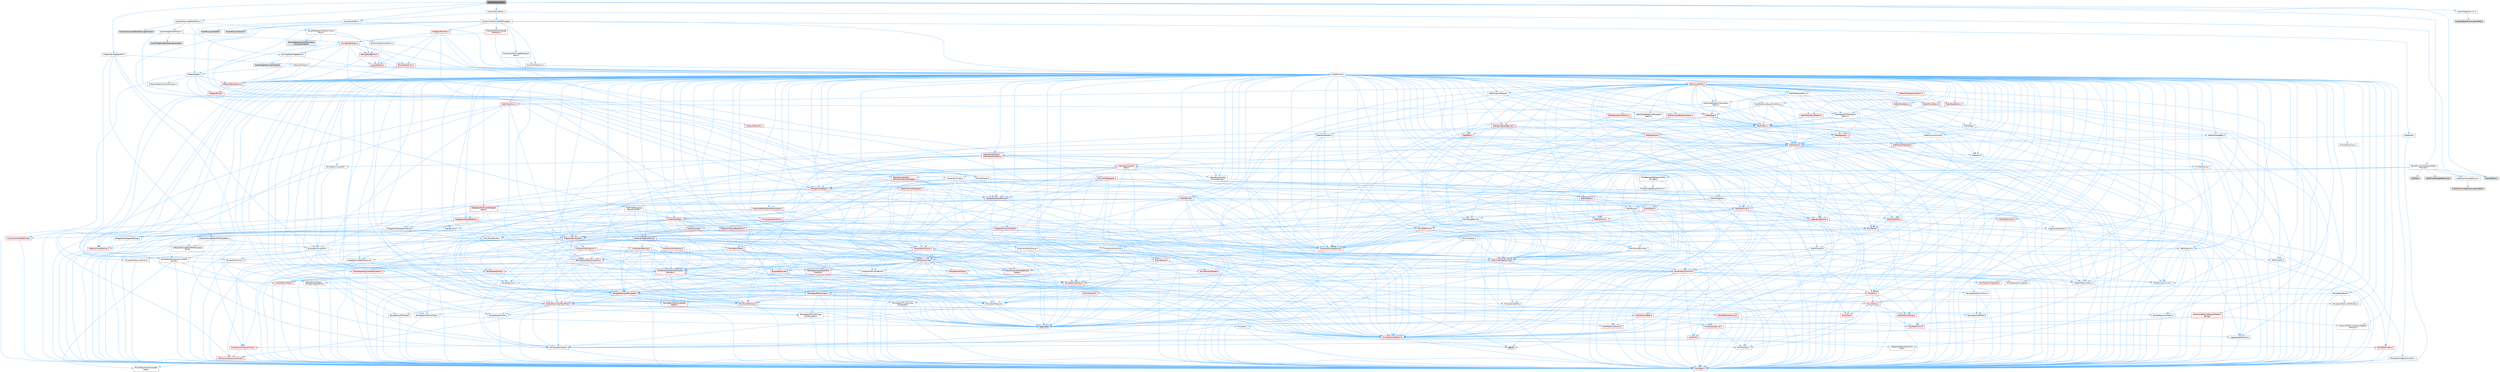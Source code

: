 digraph "AudioVectorscope.h"
{
 // INTERACTIVE_SVG=YES
 // LATEX_PDF_SIZE
  bgcolor="transparent";
  edge [fontname=Helvetica,fontsize=10,labelfontname=Helvetica,labelfontsize=10];
  node [fontname=Helvetica,fontsize=10,shape=box,height=0.2,width=0.4];
  Node1 [id="Node000001",label="AudioVectorscope.h",height=0.2,width=0.4,color="gray40", fillcolor="grey60", style="filled", fontcolor="black",tooltip=" "];
  Node1 -> Node2 [id="edge1_Node000001_Node000002",color="steelblue1",style="solid",tooltip=" "];
  Node2 [id="Node000002",label="AudioAnalyzerRack.h",height=0.2,width=0.4,color="grey40", fillcolor="white", style="filled",URL="$d1/d25/AudioAnalyzerRack_8h.html",tooltip=" "];
  Node2 -> Node3 [id="edge2_Node000002_Node000003",color="steelblue1",style="solid",tooltip=" "];
  Node3 [id="Node000003",label="AudioDefines.h",height=0.2,width=0.4,color="grey60", fillcolor="#E0E0E0", style="filled",tooltip=" "];
  Node2 -> Node4 [id="edge3_Node000002_Node000004",color="steelblue1",style="solid",tooltip=" "];
  Node4 [id="Node000004",label="Framework/Docking/TabManager.h",height=0.2,width=0.4,color="grey40", fillcolor="white", style="filled",URL="$db/d9a/TabManager_8h.html",tooltip=" "];
  Node4 -> Node5 [id="edge4_Node000004_Node000005",color="steelblue1",style="solid",tooltip=" "];
  Node5 [id="Node000005",label="CoreMinimal.h",height=0.2,width=0.4,color="grey40", fillcolor="white", style="filled",URL="$d7/d67/CoreMinimal_8h.html",tooltip=" "];
  Node5 -> Node6 [id="edge5_Node000005_Node000006",color="steelblue1",style="solid",tooltip=" "];
  Node6 [id="Node000006",label="CoreTypes.h",height=0.2,width=0.4,color="red", fillcolor="#FFF0F0", style="filled",URL="$dc/dec/CoreTypes_8h.html",tooltip=" "];
  Node5 -> Node20 [id="edge6_Node000005_Node000020",color="steelblue1",style="solid",tooltip=" "];
  Node20 [id="Node000020",label="CoreFwd.h",height=0.2,width=0.4,color="red", fillcolor="#FFF0F0", style="filled",URL="$d1/d1e/CoreFwd_8h.html",tooltip=" "];
  Node20 -> Node6 [id="edge7_Node000020_Node000006",color="steelblue1",style="solid",tooltip=" "];
  Node20 -> Node21 [id="edge8_Node000020_Node000021",color="steelblue1",style="solid",tooltip=" "];
  Node21 [id="Node000021",label="Containers/ContainersFwd.h",height=0.2,width=0.4,color="red", fillcolor="#FFF0F0", style="filled",URL="$d4/d0a/ContainersFwd_8h.html",tooltip=" "];
  Node21 -> Node6 [id="edge9_Node000021_Node000006",color="steelblue1",style="solid",tooltip=" "];
  Node21 -> Node22 [id="edge10_Node000021_Node000022",color="steelblue1",style="solid",tooltip=" "];
  Node22 [id="Node000022",label="Traits/IsContiguousContainer.h",height=0.2,width=0.4,color="red", fillcolor="#FFF0F0", style="filled",URL="$d5/d3c/IsContiguousContainer_8h.html",tooltip=" "];
  Node22 -> Node6 [id="edge11_Node000022_Node000006",color="steelblue1",style="solid",tooltip=" "];
  Node22 -> Node23 [id="edge12_Node000022_Node000023",color="steelblue1",style="solid",tooltip=" "];
  Node23 [id="Node000023",label="Misc/StaticAssertComplete\lType.h",height=0.2,width=0.4,color="grey40", fillcolor="white", style="filled",URL="$d5/d4e/StaticAssertCompleteType_8h.html",tooltip=" "];
  Node20 -> Node26 [id="edge13_Node000020_Node000026",color="steelblue1",style="solid",tooltip=" "];
  Node26 [id="Node000026",label="UObject/UObjectHierarchy\lFwd.h",height=0.2,width=0.4,color="grey40", fillcolor="white", style="filled",URL="$d3/d13/UObjectHierarchyFwd_8h.html",tooltip=" "];
  Node5 -> Node26 [id="edge14_Node000005_Node000026",color="steelblue1",style="solid",tooltip=" "];
  Node5 -> Node21 [id="edge15_Node000005_Node000021",color="steelblue1",style="solid",tooltip=" "];
  Node5 -> Node27 [id="edge16_Node000005_Node000027",color="steelblue1",style="solid",tooltip=" "];
  Node27 [id="Node000027",label="Misc/VarArgs.h",height=0.2,width=0.4,color="grey40", fillcolor="white", style="filled",URL="$d5/d6f/VarArgs_8h.html",tooltip=" "];
  Node27 -> Node6 [id="edge17_Node000027_Node000006",color="steelblue1",style="solid",tooltip=" "];
  Node5 -> Node28 [id="edge18_Node000005_Node000028",color="steelblue1",style="solid",tooltip=" "];
  Node28 [id="Node000028",label="Logging/LogVerbosity.h",height=0.2,width=0.4,color="grey40", fillcolor="white", style="filled",URL="$d2/d8f/LogVerbosity_8h.html",tooltip=" "];
  Node28 -> Node6 [id="edge19_Node000028_Node000006",color="steelblue1",style="solid",tooltip=" "];
  Node5 -> Node29 [id="edge20_Node000005_Node000029",color="steelblue1",style="solid",tooltip=" "];
  Node29 [id="Node000029",label="Misc/OutputDevice.h",height=0.2,width=0.4,color="red", fillcolor="#FFF0F0", style="filled",URL="$d7/d32/OutputDevice_8h.html",tooltip=" "];
  Node29 -> Node20 [id="edge21_Node000029_Node000020",color="steelblue1",style="solid",tooltip=" "];
  Node29 -> Node6 [id="edge22_Node000029_Node000006",color="steelblue1",style="solid",tooltip=" "];
  Node29 -> Node28 [id="edge23_Node000029_Node000028",color="steelblue1",style="solid",tooltip=" "];
  Node29 -> Node27 [id="edge24_Node000029_Node000027",color="steelblue1",style="solid",tooltip=" "];
  Node5 -> Node35 [id="edge25_Node000005_Node000035",color="steelblue1",style="solid",tooltip=" "];
  Node35 [id="Node000035",label="HAL/PlatformCrt.h",height=0.2,width=0.4,color="red", fillcolor="#FFF0F0", style="filled",URL="$d8/d75/PlatformCrt_8h.html",tooltip=" "];
  Node5 -> Node45 [id="edge26_Node000005_Node000045",color="steelblue1",style="solid",tooltip=" "];
  Node45 [id="Node000045",label="HAL/PlatformMisc.h",height=0.2,width=0.4,color="red", fillcolor="#FFF0F0", style="filled",URL="$d0/df5/PlatformMisc_8h.html",tooltip=" "];
  Node45 -> Node6 [id="edge27_Node000045_Node000006",color="steelblue1",style="solid",tooltip=" "];
  Node5 -> Node64 [id="edge28_Node000005_Node000064",color="steelblue1",style="solid",tooltip=" "];
  Node64 [id="Node000064",label="Misc/AssertionMacros.h",height=0.2,width=0.4,color="red", fillcolor="#FFF0F0", style="filled",URL="$d0/dfa/AssertionMacros_8h.html",tooltip=" "];
  Node64 -> Node6 [id="edge29_Node000064_Node000006",color="steelblue1",style="solid",tooltip=" "];
  Node64 -> Node45 [id="edge30_Node000064_Node000045",color="steelblue1",style="solid",tooltip=" "];
  Node64 -> Node65 [id="edge31_Node000064_Node000065",color="steelblue1",style="solid",tooltip=" "];
  Node65 [id="Node000065",label="Templates/EnableIf.h",height=0.2,width=0.4,color="grey40", fillcolor="white", style="filled",URL="$d7/d60/EnableIf_8h.html",tooltip=" "];
  Node65 -> Node6 [id="edge32_Node000065_Node000006",color="steelblue1",style="solid",tooltip=" "];
  Node64 -> Node27 [id="edge33_Node000064_Node000027",color="steelblue1",style="solid",tooltip=" "];
  Node64 -> Node72 [id="edge34_Node000064_Node000072",color="steelblue1",style="solid",tooltip=" "];
  Node72 [id="Node000072",label="atomic",height=0.2,width=0.4,color="grey60", fillcolor="#E0E0E0", style="filled",tooltip=" "];
  Node5 -> Node73 [id="edge35_Node000005_Node000073",color="steelblue1",style="solid",tooltip=" "];
  Node73 [id="Node000073",label="Templates/IsPointer.h",height=0.2,width=0.4,color="grey40", fillcolor="white", style="filled",URL="$d7/d05/IsPointer_8h.html",tooltip=" "];
  Node73 -> Node6 [id="edge36_Node000073_Node000006",color="steelblue1",style="solid",tooltip=" "];
  Node5 -> Node74 [id="edge37_Node000005_Node000074",color="steelblue1",style="solid",tooltip=" "];
  Node74 [id="Node000074",label="HAL/PlatformMemory.h",height=0.2,width=0.4,color="red", fillcolor="#FFF0F0", style="filled",URL="$de/d68/PlatformMemory_8h.html",tooltip=" "];
  Node74 -> Node6 [id="edge38_Node000074_Node000006",color="steelblue1",style="solid",tooltip=" "];
  Node5 -> Node57 [id="edge39_Node000005_Node000057",color="steelblue1",style="solid",tooltip=" "];
  Node57 [id="Node000057",label="HAL/PlatformAtomics.h",height=0.2,width=0.4,color="red", fillcolor="#FFF0F0", style="filled",URL="$d3/d36/PlatformAtomics_8h.html",tooltip=" "];
  Node57 -> Node6 [id="edge40_Node000057_Node000006",color="steelblue1",style="solid",tooltip=" "];
  Node5 -> Node79 [id="edge41_Node000005_Node000079",color="steelblue1",style="solid",tooltip=" "];
  Node79 [id="Node000079",label="Misc/Exec.h",height=0.2,width=0.4,color="grey40", fillcolor="white", style="filled",URL="$de/ddb/Exec_8h.html",tooltip=" "];
  Node79 -> Node6 [id="edge42_Node000079_Node000006",color="steelblue1",style="solid",tooltip=" "];
  Node79 -> Node64 [id="edge43_Node000079_Node000064",color="steelblue1",style="solid",tooltip=" "];
  Node5 -> Node80 [id="edge44_Node000005_Node000080",color="steelblue1",style="solid",tooltip=" "];
  Node80 [id="Node000080",label="HAL/MemoryBase.h",height=0.2,width=0.4,color="red", fillcolor="#FFF0F0", style="filled",URL="$d6/d9f/MemoryBase_8h.html",tooltip=" "];
  Node80 -> Node6 [id="edge45_Node000080_Node000006",color="steelblue1",style="solid",tooltip=" "];
  Node80 -> Node57 [id="edge46_Node000080_Node000057",color="steelblue1",style="solid",tooltip=" "];
  Node80 -> Node35 [id="edge47_Node000080_Node000035",color="steelblue1",style="solid",tooltip=" "];
  Node80 -> Node79 [id="edge48_Node000080_Node000079",color="steelblue1",style="solid",tooltip=" "];
  Node80 -> Node29 [id="edge49_Node000080_Node000029",color="steelblue1",style="solid",tooltip=" "];
  Node5 -> Node90 [id="edge50_Node000005_Node000090",color="steelblue1",style="solid",tooltip=" "];
  Node90 [id="Node000090",label="HAL/UnrealMemory.h",height=0.2,width=0.4,color="red", fillcolor="#FFF0F0", style="filled",URL="$d9/d96/UnrealMemory_8h.html",tooltip=" "];
  Node90 -> Node6 [id="edge51_Node000090_Node000006",color="steelblue1",style="solid",tooltip=" "];
  Node90 -> Node80 [id="edge52_Node000090_Node000080",color="steelblue1",style="solid",tooltip=" "];
  Node90 -> Node74 [id="edge53_Node000090_Node000074",color="steelblue1",style="solid",tooltip=" "];
  Node90 -> Node73 [id="edge54_Node000090_Node000073",color="steelblue1",style="solid",tooltip=" "];
  Node5 -> Node92 [id="edge55_Node000005_Node000092",color="steelblue1",style="solid",tooltip=" "];
  Node92 [id="Node000092",label="Templates/IsArithmetic.h",height=0.2,width=0.4,color="grey40", fillcolor="white", style="filled",URL="$d2/d5d/IsArithmetic_8h.html",tooltip=" "];
  Node92 -> Node6 [id="edge56_Node000092_Node000006",color="steelblue1",style="solid",tooltip=" "];
  Node5 -> Node86 [id="edge57_Node000005_Node000086",color="steelblue1",style="solid",tooltip=" "];
  Node86 [id="Node000086",label="Templates/AndOrNot.h",height=0.2,width=0.4,color="grey40", fillcolor="white", style="filled",URL="$db/d0a/AndOrNot_8h.html",tooltip=" "];
  Node86 -> Node6 [id="edge58_Node000086_Node000006",color="steelblue1",style="solid",tooltip=" "];
  Node5 -> Node93 [id="edge59_Node000005_Node000093",color="steelblue1",style="solid",tooltip=" "];
  Node93 [id="Node000093",label="Templates/IsPODType.h",height=0.2,width=0.4,color="grey40", fillcolor="white", style="filled",URL="$d7/db1/IsPODType_8h.html",tooltip=" "];
  Node93 -> Node6 [id="edge60_Node000093_Node000006",color="steelblue1",style="solid",tooltip=" "];
  Node5 -> Node94 [id="edge61_Node000005_Node000094",color="steelblue1",style="solid",tooltip=" "];
  Node94 [id="Node000094",label="Templates/IsUECoreType.h",height=0.2,width=0.4,color="grey40", fillcolor="white", style="filled",URL="$d1/db8/IsUECoreType_8h.html",tooltip=" "];
  Node94 -> Node6 [id="edge62_Node000094_Node000006",color="steelblue1",style="solid",tooltip=" "];
  Node94 -> Node10 [id="edge63_Node000094_Node000010",color="steelblue1",style="solid",tooltip=" "];
  Node10 [id="Node000010",label="type_traits",height=0.2,width=0.4,color="grey60", fillcolor="#E0E0E0", style="filled",tooltip=" "];
  Node5 -> Node87 [id="edge64_Node000005_Node000087",color="steelblue1",style="solid",tooltip=" "];
  Node87 [id="Node000087",label="Templates/IsTriviallyCopy\lConstructible.h",height=0.2,width=0.4,color="grey40", fillcolor="white", style="filled",URL="$d3/d78/IsTriviallyCopyConstructible_8h.html",tooltip=" "];
  Node87 -> Node6 [id="edge65_Node000087_Node000006",color="steelblue1",style="solid",tooltip=" "];
  Node87 -> Node10 [id="edge66_Node000087_Node000010",color="steelblue1",style="solid",tooltip=" "];
  Node5 -> Node95 [id="edge67_Node000005_Node000095",color="steelblue1",style="solid",tooltip=" "];
  Node95 [id="Node000095",label="Templates/UnrealTypeTraits.h",height=0.2,width=0.4,color="red", fillcolor="#FFF0F0", style="filled",URL="$d2/d2d/UnrealTypeTraits_8h.html",tooltip=" "];
  Node95 -> Node6 [id="edge68_Node000095_Node000006",color="steelblue1",style="solid",tooltip=" "];
  Node95 -> Node73 [id="edge69_Node000095_Node000073",color="steelblue1",style="solid",tooltip=" "];
  Node95 -> Node64 [id="edge70_Node000095_Node000064",color="steelblue1",style="solid",tooltip=" "];
  Node95 -> Node86 [id="edge71_Node000095_Node000086",color="steelblue1",style="solid",tooltip=" "];
  Node95 -> Node65 [id="edge72_Node000095_Node000065",color="steelblue1",style="solid",tooltip=" "];
  Node95 -> Node92 [id="edge73_Node000095_Node000092",color="steelblue1",style="solid",tooltip=" "];
  Node95 -> Node93 [id="edge74_Node000095_Node000093",color="steelblue1",style="solid",tooltip=" "];
  Node95 -> Node94 [id="edge75_Node000095_Node000094",color="steelblue1",style="solid",tooltip=" "];
  Node95 -> Node87 [id="edge76_Node000095_Node000087",color="steelblue1",style="solid",tooltip=" "];
  Node5 -> Node65 [id="edge77_Node000005_Node000065",color="steelblue1",style="solid",tooltip=" "];
  Node5 -> Node97 [id="edge78_Node000005_Node000097",color="steelblue1",style="solid",tooltip=" "];
  Node97 [id="Node000097",label="Templates/RemoveReference.h",height=0.2,width=0.4,color="grey40", fillcolor="white", style="filled",URL="$da/dbe/RemoveReference_8h.html",tooltip=" "];
  Node97 -> Node6 [id="edge79_Node000097_Node000006",color="steelblue1",style="solid",tooltip=" "];
  Node5 -> Node98 [id="edge80_Node000005_Node000098",color="steelblue1",style="solid",tooltip=" "];
  Node98 [id="Node000098",label="Templates/IntegralConstant.h",height=0.2,width=0.4,color="grey40", fillcolor="white", style="filled",URL="$db/d1b/IntegralConstant_8h.html",tooltip=" "];
  Node98 -> Node6 [id="edge81_Node000098_Node000006",color="steelblue1",style="solid",tooltip=" "];
  Node5 -> Node99 [id="edge82_Node000005_Node000099",color="steelblue1",style="solid",tooltip=" "];
  Node99 [id="Node000099",label="Templates/IsClass.h",height=0.2,width=0.4,color="grey40", fillcolor="white", style="filled",URL="$db/dcb/IsClass_8h.html",tooltip=" "];
  Node99 -> Node6 [id="edge83_Node000099_Node000006",color="steelblue1",style="solid",tooltip=" "];
  Node5 -> Node100 [id="edge84_Node000005_Node000100",color="steelblue1",style="solid",tooltip=" "];
  Node100 [id="Node000100",label="Templates/TypeCompatible\lBytes.h",height=0.2,width=0.4,color="red", fillcolor="#FFF0F0", style="filled",URL="$df/d0a/TypeCompatibleBytes_8h.html",tooltip=" "];
  Node100 -> Node6 [id="edge85_Node000100_Node000006",color="steelblue1",style="solid",tooltip=" "];
  Node100 -> Node10 [id="edge86_Node000100_Node000010",color="steelblue1",style="solid",tooltip=" "];
  Node5 -> Node22 [id="edge87_Node000005_Node000022",color="steelblue1",style="solid",tooltip=" "];
  Node5 -> Node101 [id="edge88_Node000005_Node000101",color="steelblue1",style="solid",tooltip=" "];
  Node101 [id="Node000101",label="Templates/UnrealTemplate.h",height=0.2,width=0.4,color="red", fillcolor="#FFF0F0", style="filled",URL="$d4/d24/UnrealTemplate_8h.html",tooltip=" "];
  Node101 -> Node6 [id="edge89_Node000101_Node000006",color="steelblue1",style="solid",tooltip=" "];
  Node101 -> Node73 [id="edge90_Node000101_Node000073",color="steelblue1",style="solid",tooltip=" "];
  Node101 -> Node90 [id="edge91_Node000101_Node000090",color="steelblue1",style="solid",tooltip=" "];
  Node101 -> Node95 [id="edge92_Node000101_Node000095",color="steelblue1",style="solid",tooltip=" "];
  Node101 -> Node97 [id="edge93_Node000101_Node000097",color="steelblue1",style="solid",tooltip=" "];
  Node101 -> Node67 [id="edge94_Node000101_Node000067",color="steelblue1",style="solid",tooltip=" "];
  Node67 [id="Node000067",label="Templates/Requires.h",height=0.2,width=0.4,color="grey40", fillcolor="white", style="filled",URL="$dc/d96/Requires_8h.html",tooltip=" "];
  Node67 -> Node65 [id="edge95_Node000067_Node000065",color="steelblue1",style="solid",tooltip=" "];
  Node67 -> Node10 [id="edge96_Node000067_Node000010",color="steelblue1",style="solid",tooltip=" "];
  Node101 -> Node100 [id="edge97_Node000101_Node000100",color="steelblue1",style="solid",tooltip=" "];
  Node101 -> Node68 [id="edge98_Node000101_Node000068",color="steelblue1",style="solid",tooltip=" "];
  Node68 [id="Node000068",label="Templates/Identity.h",height=0.2,width=0.4,color="grey40", fillcolor="white", style="filled",URL="$d0/dd5/Identity_8h.html",tooltip=" "];
  Node101 -> Node22 [id="edge99_Node000101_Node000022",color="steelblue1",style="solid",tooltip=" "];
  Node101 -> Node10 [id="edge100_Node000101_Node000010",color="steelblue1",style="solid",tooltip=" "];
  Node5 -> Node50 [id="edge101_Node000005_Node000050",color="steelblue1",style="solid",tooltip=" "];
  Node50 [id="Node000050",label="Math/NumericLimits.h",height=0.2,width=0.4,color="grey40", fillcolor="white", style="filled",URL="$df/d1b/NumericLimits_8h.html",tooltip=" "];
  Node50 -> Node6 [id="edge102_Node000050_Node000006",color="steelblue1",style="solid",tooltip=" "];
  Node5 -> Node105 [id="edge103_Node000005_Node000105",color="steelblue1",style="solid",tooltip=" "];
  Node105 [id="Node000105",label="HAL/PlatformMath.h",height=0.2,width=0.4,color="red", fillcolor="#FFF0F0", style="filled",URL="$dc/d53/PlatformMath_8h.html",tooltip=" "];
  Node105 -> Node6 [id="edge104_Node000105_Node000006",color="steelblue1",style="solid",tooltip=" "];
  Node5 -> Node88 [id="edge105_Node000005_Node000088",color="steelblue1",style="solid",tooltip=" "];
  Node88 [id="Node000088",label="Templates/IsTriviallyCopy\lAssignable.h",height=0.2,width=0.4,color="grey40", fillcolor="white", style="filled",URL="$d2/df2/IsTriviallyCopyAssignable_8h.html",tooltip=" "];
  Node88 -> Node6 [id="edge106_Node000088_Node000006",color="steelblue1",style="solid",tooltip=" "];
  Node88 -> Node10 [id="edge107_Node000088_Node000010",color="steelblue1",style="solid",tooltip=" "];
  Node5 -> Node113 [id="edge108_Node000005_Node000113",color="steelblue1",style="solid",tooltip=" "];
  Node113 [id="Node000113",label="Templates/MemoryOps.h",height=0.2,width=0.4,color="red", fillcolor="#FFF0F0", style="filled",URL="$db/dea/MemoryOps_8h.html",tooltip=" "];
  Node113 -> Node6 [id="edge109_Node000113_Node000006",color="steelblue1",style="solid",tooltip=" "];
  Node113 -> Node90 [id="edge110_Node000113_Node000090",color="steelblue1",style="solid",tooltip=" "];
  Node113 -> Node88 [id="edge111_Node000113_Node000088",color="steelblue1",style="solid",tooltip=" "];
  Node113 -> Node87 [id="edge112_Node000113_Node000087",color="steelblue1",style="solid",tooltip=" "];
  Node113 -> Node67 [id="edge113_Node000113_Node000067",color="steelblue1",style="solid",tooltip=" "];
  Node113 -> Node95 [id="edge114_Node000113_Node000095",color="steelblue1",style="solid",tooltip=" "];
  Node113 -> Node10 [id="edge115_Node000113_Node000010",color="steelblue1",style="solid",tooltip=" "];
  Node5 -> Node114 [id="edge116_Node000005_Node000114",color="steelblue1",style="solid",tooltip=" "];
  Node114 [id="Node000114",label="Containers/ContainerAllocation\lPolicies.h",height=0.2,width=0.4,color="red", fillcolor="#FFF0F0", style="filled",URL="$d7/dff/ContainerAllocationPolicies_8h.html",tooltip=" "];
  Node114 -> Node6 [id="edge117_Node000114_Node000006",color="steelblue1",style="solid",tooltip=" "];
  Node114 -> Node114 [id="edge118_Node000114_Node000114",color="steelblue1",style="solid",tooltip=" "];
  Node114 -> Node105 [id="edge119_Node000114_Node000105",color="steelblue1",style="solid",tooltip=" "];
  Node114 -> Node90 [id="edge120_Node000114_Node000090",color="steelblue1",style="solid",tooltip=" "];
  Node114 -> Node50 [id="edge121_Node000114_Node000050",color="steelblue1",style="solid",tooltip=" "];
  Node114 -> Node64 [id="edge122_Node000114_Node000064",color="steelblue1",style="solid",tooltip=" "];
  Node114 -> Node113 [id="edge123_Node000114_Node000113",color="steelblue1",style="solid",tooltip=" "];
  Node114 -> Node100 [id="edge124_Node000114_Node000100",color="steelblue1",style="solid",tooltip=" "];
  Node114 -> Node10 [id="edge125_Node000114_Node000010",color="steelblue1",style="solid",tooltip=" "];
  Node5 -> Node117 [id="edge126_Node000005_Node000117",color="steelblue1",style="solid",tooltip=" "];
  Node117 [id="Node000117",label="Templates/IsEnumClass.h",height=0.2,width=0.4,color="grey40", fillcolor="white", style="filled",URL="$d7/d15/IsEnumClass_8h.html",tooltip=" "];
  Node117 -> Node6 [id="edge127_Node000117_Node000006",color="steelblue1",style="solid",tooltip=" "];
  Node117 -> Node86 [id="edge128_Node000117_Node000086",color="steelblue1",style="solid",tooltip=" "];
  Node5 -> Node118 [id="edge129_Node000005_Node000118",color="steelblue1",style="solid",tooltip=" "];
  Node118 [id="Node000118",label="HAL/PlatformProperties.h",height=0.2,width=0.4,color="red", fillcolor="#FFF0F0", style="filled",URL="$d9/db0/PlatformProperties_8h.html",tooltip=" "];
  Node118 -> Node6 [id="edge130_Node000118_Node000006",color="steelblue1",style="solid",tooltip=" "];
  Node5 -> Node121 [id="edge131_Node000005_Node000121",color="steelblue1",style="solid",tooltip=" "];
  Node121 [id="Node000121",label="Misc/EngineVersionBase.h",height=0.2,width=0.4,color="grey40", fillcolor="white", style="filled",URL="$d5/d2b/EngineVersionBase_8h.html",tooltip=" "];
  Node121 -> Node6 [id="edge132_Node000121_Node000006",color="steelblue1",style="solid",tooltip=" "];
  Node5 -> Node122 [id="edge133_Node000005_Node000122",color="steelblue1",style="solid",tooltip=" "];
  Node122 [id="Node000122",label="Internationalization\l/TextNamespaceFwd.h",height=0.2,width=0.4,color="grey40", fillcolor="white", style="filled",URL="$d8/d97/TextNamespaceFwd_8h.html",tooltip=" "];
  Node122 -> Node6 [id="edge134_Node000122_Node000006",color="steelblue1",style="solid",tooltip=" "];
  Node5 -> Node123 [id="edge135_Node000005_Node000123",color="steelblue1",style="solid",tooltip=" "];
  Node123 [id="Node000123",label="Serialization/Archive.h",height=0.2,width=0.4,color="red", fillcolor="#FFF0F0", style="filled",URL="$d7/d3b/Archive_8h.html",tooltip=" "];
  Node123 -> Node20 [id="edge136_Node000123_Node000020",color="steelblue1",style="solid",tooltip=" "];
  Node123 -> Node6 [id="edge137_Node000123_Node000006",color="steelblue1",style="solid",tooltip=" "];
  Node123 -> Node118 [id="edge138_Node000123_Node000118",color="steelblue1",style="solid",tooltip=" "];
  Node123 -> Node122 [id="edge139_Node000123_Node000122",color="steelblue1",style="solid",tooltip=" "];
  Node123 -> Node64 [id="edge140_Node000123_Node000064",color="steelblue1",style="solid",tooltip=" "];
  Node123 -> Node121 [id="edge141_Node000123_Node000121",color="steelblue1",style="solid",tooltip=" "];
  Node123 -> Node27 [id="edge142_Node000123_Node000027",color="steelblue1",style="solid",tooltip=" "];
  Node123 -> Node65 [id="edge143_Node000123_Node000065",color="steelblue1",style="solid",tooltip=" "];
  Node123 -> Node117 [id="edge144_Node000123_Node000117",color="steelblue1",style="solid",tooltip=" "];
  Node123 -> Node101 [id="edge145_Node000123_Node000101",color="steelblue1",style="solid",tooltip=" "];
  Node123 -> Node126 [id="edge146_Node000123_Node000126",color="steelblue1",style="solid",tooltip=" "];
  Node126 [id="Node000126",label="UObject/ObjectVersion.h",height=0.2,width=0.4,color="grey40", fillcolor="white", style="filled",URL="$da/d63/ObjectVersion_8h.html",tooltip=" "];
  Node126 -> Node6 [id="edge147_Node000126_Node000006",color="steelblue1",style="solid",tooltip=" "];
  Node5 -> Node127 [id="edge148_Node000005_Node000127",color="steelblue1",style="solid",tooltip=" "];
  Node127 [id="Node000127",label="Templates/Less.h",height=0.2,width=0.4,color="grey40", fillcolor="white", style="filled",URL="$de/dc8/Less_8h.html",tooltip=" "];
  Node127 -> Node6 [id="edge149_Node000127_Node000006",color="steelblue1",style="solid",tooltip=" "];
  Node127 -> Node101 [id="edge150_Node000127_Node000101",color="steelblue1",style="solid",tooltip=" "];
  Node5 -> Node128 [id="edge151_Node000005_Node000128",color="steelblue1",style="solid",tooltip=" "];
  Node128 [id="Node000128",label="Templates/Sorting.h",height=0.2,width=0.4,color="red", fillcolor="#FFF0F0", style="filled",URL="$d3/d9e/Sorting_8h.html",tooltip=" "];
  Node128 -> Node6 [id="edge152_Node000128_Node000006",color="steelblue1",style="solid",tooltip=" "];
  Node128 -> Node105 [id="edge153_Node000128_Node000105",color="steelblue1",style="solid",tooltip=" "];
  Node128 -> Node127 [id="edge154_Node000128_Node000127",color="steelblue1",style="solid",tooltip=" "];
  Node5 -> Node139 [id="edge155_Node000005_Node000139",color="steelblue1",style="solid",tooltip=" "];
  Node139 [id="Node000139",label="Misc/Char.h",height=0.2,width=0.4,color="red", fillcolor="#FFF0F0", style="filled",URL="$d0/d58/Char_8h.html",tooltip=" "];
  Node139 -> Node6 [id="edge156_Node000139_Node000006",color="steelblue1",style="solid",tooltip=" "];
  Node139 -> Node10 [id="edge157_Node000139_Node000010",color="steelblue1",style="solid",tooltip=" "];
  Node5 -> Node142 [id="edge158_Node000005_Node000142",color="steelblue1",style="solid",tooltip=" "];
  Node142 [id="Node000142",label="GenericPlatform/GenericPlatform\lStricmp.h",height=0.2,width=0.4,color="grey40", fillcolor="white", style="filled",URL="$d2/d86/GenericPlatformStricmp_8h.html",tooltip=" "];
  Node142 -> Node6 [id="edge159_Node000142_Node000006",color="steelblue1",style="solid",tooltip=" "];
  Node5 -> Node143 [id="edge160_Node000005_Node000143",color="steelblue1",style="solid",tooltip=" "];
  Node143 [id="Node000143",label="GenericPlatform/GenericPlatform\lString.h",height=0.2,width=0.4,color="red", fillcolor="#FFF0F0", style="filled",URL="$dd/d20/GenericPlatformString_8h.html",tooltip=" "];
  Node143 -> Node6 [id="edge161_Node000143_Node000006",color="steelblue1",style="solid",tooltip=" "];
  Node143 -> Node142 [id="edge162_Node000143_Node000142",color="steelblue1",style="solid",tooltip=" "];
  Node143 -> Node65 [id="edge163_Node000143_Node000065",color="steelblue1",style="solid",tooltip=" "];
  Node143 -> Node10 [id="edge164_Node000143_Node000010",color="steelblue1",style="solid",tooltip=" "];
  Node5 -> Node76 [id="edge165_Node000005_Node000076",color="steelblue1",style="solid",tooltip=" "];
  Node76 [id="Node000076",label="HAL/PlatformString.h",height=0.2,width=0.4,color="red", fillcolor="#FFF0F0", style="filled",URL="$db/db5/PlatformString_8h.html",tooltip=" "];
  Node76 -> Node6 [id="edge166_Node000076_Node000006",color="steelblue1",style="solid",tooltip=" "];
  Node5 -> Node146 [id="edge167_Node000005_Node000146",color="steelblue1",style="solid",tooltip=" "];
  Node146 [id="Node000146",label="Misc/CString.h",height=0.2,width=0.4,color="red", fillcolor="#FFF0F0", style="filled",URL="$d2/d49/CString_8h.html",tooltip=" "];
  Node146 -> Node6 [id="edge168_Node000146_Node000006",color="steelblue1",style="solid",tooltip=" "];
  Node146 -> Node35 [id="edge169_Node000146_Node000035",color="steelblue1",style="solid",tooltip=" "];
  Node146 -> Node76 [id="edge170_Node000146_Node000076",color="steelblue1",style="solid",tooltip=" "];
  Node146 -> Node64 [id="edge171_Node000146_Node000064",color="steelblue1",style="solid",tooltip=" "];
  Node146 -> Node139 [id="edge172_Node000146_Node000139",color="steelblue1",style="solid",tooltip=" "];
  Node146 -> Node27 [id="edge173_Node000146_Node000027",color="steelblue1",style="solid",tooltip=" "];
  Node5 -> Node147 [id="edge174_Node000005_Node000147",color="steelblue1",style="solid",tooltip=" "];
  Node147 [id="Node000147",label="Misc/Crc.h",height=0.2,width=0.4,color="red", fillcolor="#FFF0F0", style="filled",URL="$d4/dd2/Crc_8h.html",tooltip=" "];
  Node147 -> Node6 [id="edge175_Node000147_Node000006",color="steelblue1",style="solid",tooltip=" "];
  Node147 -> Node76 [id="edge176_Node000147_Node000076",color="steelblue1",style="solid",tooltip=" "];
  Node147 -> Node64 [id="edge177_Node000147_Node000064",color="steelblue1",style="solid",tooltip=" "];
  Node147 -> Node146 [id="edge178_Node000147_Node000146",color="steelblue1",style="solid",tooltip=" "];
  Node147 -> Node139 [id="edge179_Node000147_Node000139",color="steelblue1",style="solid",tooltip=" "];
  Node147 -> Node95 [id="edge180_Node000147_Node000095",color="steelblue1",style="solid",tooltip=" "];
  Node5 -> Node138 [id="edge181_Node000005_Node000138",color="steelblue1",style="solid",tooltip=" "];
  Node138 [id="Node000138",label="Math/UnrealMathUtility.h",height=0.2,width=0.4,color="red", fillcolor="#FFF0F0", style="filled",URL="$db/db8/UnrealMathUtility_8h.html",tooltip=" "];
  Node138 -> Node6 [id="edge182_Node000138_Node000006",color="steelblue1",style="solid",tooltip=" "];
  Node138 -> Node64 [id="edge183_Node000138_Node000064",color="steelblue1",style="solid",tooltip=" "];
  Node138 -> Node105 [id="edge184_Node000138_Node000105",color="steelblue1",style="solid",tooltip=" "];
  Node138 -> Node68 [id="edge185_Node000138_Node000068",color="steelblue1",style="solid",tooltip=" "];
  Node138 -> Node67 [id="edge186_Node000138_Node000067",color="steelblue1",style="solid",tooltip=" "];
  Node5 -> Node148 [id="edge187_Node000005_Node000148",color="steelblue1",style="solid",tooltip=" "];
  Node148 [id="Node000148",label="Containers/UnrealString.h",height=0.2,width=0.4,color="red", fillcolor="#FFF0F0", style="filled",URL="$d5/dba/UnrealString_8h.html",tooltip=" "];
  Node5 -> Node152 [id="edge188_Node000005_Node000152",color="steelblue1",style="solid",tooltip=" "];
  Node152 [id="Node000152",label="Containers/Array.h",height=0.2,width=0.4,color="red", fillcolor="#FFF0F0", style="filled",URL="$df/dd0/Array_8h.html",tooltip=" "];
  Node152 -> Node6 [id="edge189_Node000152_Node000006",color="steelblue1",style="solid",tooltip=" "];
  Node152 -> Node64 [id="edge190_Node000152_Node000064",color="steelblue1",style="solid",tooltip=" "];
  Node152 -> Node153 [id="edge191_Node000152_Node000153",color="steelblue1",style="solid",tooltip=" "];
  Node153 [id="Node000153",label="Misc/IntrusiveUnsetOptional\lState.h",height=0.2,width=0.4,color="red", fillcolor="#FFF0F0", style="filled",URL="$d2/d0a/IntrusiveUnsetOptionalState_8h.html",tooltip=" "];
  Node152 -> Node155 [id="edge192_Node000152_Node000155",color="steelblue1",style="solid",tooltip=" "];
  Node155 [id="Node000155",label="Misc/ReverseIterate.h",height=0.2,width=0.4,color="red", fillcolor="#FFF0F0", style="filled",URL="$db/de3/ReverseIterate_8h.html",tooltip=" "];
  Node152 -> Node90 [id="edge193_Node000152_Node000090",color="steelblue1",style="solid",tooltip=" "];
  Node152 -> Node95 [id="edge194_Node000152_Node000095",color="steelblue1",style="solid",tooltip=" "];
  Node152 -> Node101 [id="edge195_Node000152_Node000101",color="steelblue1",style="solid",tooltip=" "];
  Node152 -> Node114 [id="edge196_Node000152_Node000114",color="steelblue1",style="solid",tooltip=" "];
  Node152 -> Node123 [id="edge197_Node000152_Node000123",color="steelblue1",style="solid",tooltip=" "];
  Node152 -> Node131 [id="edge198_Node000152_Node000131",color="steelblue1",style="solid",tooltip=" "];
  Node131 [id="Node000131",label="Templates/Invoke.h",height=0.2,width=0.4,color="red", fillcolor="#FFF0F0", style="filled",URL="$d7/deb/Invoke_8h.html",tooltip=" "];
  Node131 -> Node6 [id="edge199_Node000131_Node000006",color="steelblue1",style="solid",tooltip=" "];
  Node131 -> Node101 [id="edge200_Node000131_Node000101",color="steelblue1",style="solid",tooltip=" "];
  Node131 -> Node10 [id="edge201_Node000131_Node000010",color="steelblue1",style="solid",tooltip=" "];
  Node152 -> Node127 [id="edge202_Node000152_Node000127",color="steelblue1",style="solid",tooltip=" "];
  Node152 -> Node174 [id="edge203_Node000152_Node000174",color="steelblue1",style="solid",tooltip=" "];
  Node174 [id="Node000174",label="Templates/LosesQualifiers\lFromTo.h",height=0.2,width=0.4,color="red", fillcolor="#FFF0F0", style="filled",URL="$d2/db3/LosesQualifiersFromTo_8h.html",tooltip=" "];
  Node174 -> Node10 [id="edge204_Node000174_Node000010",color="steelblue1",style="solid",tooltip=" "];
  Node152 -> Node67 [id="edge205_Node000152_Node000067",color="steelblue1",style="solid",tooltip=" "];
  Node152 -> Node128 [id="edge206_Node000152_Node000128",color="steelblue1",style="solid",tooltip=" "];
  Node152 -> Node175 [id="edge207_Node000152_Node000175",color="steelblue1",style="solid",tooltip=" "];
  Node175 [id="Node000175",label="Templates/AlignmentTemplates.h",height=0.2,width=0.4,color="red", fillcolor="#FFF0F0", style="filled",URL="$dd/d32/AlignmentTemplates_8h.html",tooltip=" "];
  Node175 -> Node6 [id="edge208_Node000175_Node000006",color="steelblue1",style="solid",tooltip=" "];
  Node175 -> Node73 [id="edge209_Node000175_Node000073",color="steelblue1",style="solid",tooltip=" "];
  Node152 -> Node48 [id="edge210_Node000152_Node000048",color="steelblue1",style="solid",tooltip=" "];
  Node48 [id="Node000048",label="Traits/ElementType.h",height=0.2,width=0.4,color="red", fillcolor="#FFF0F0", style="filled",URL="$d5/d4f/ElementType_8h.html",tooltip=" "];
  Node48 -> Node10 [id="edge211_Node000048_Node000010",color="steelblue1",style="solid",tooltip=" "];
  Node152 -> Node10 [id="edge212_Node000152_Node000010",color="steelblue1",style="solid",tooltip=" "];
  Node5 -> Node176 [id="edge213_Node000005_Node000176",color="steelblue1",style="solid",tooltip=" "];
  Node176 [id="Node000176",label="Misc/FrameNumber.h",height=0.2,width=0.4,color="grey40", fillcolor="white", style="filled",URL="$dd/dbd/FrameNumber_8h.html",tooltip=" "];
  Node176 -> Node6 [id="edge214_Node000176_Node000006",color="steelblue1",style="solid",tooltip=" "];
  Node176 -> Node50 [id="edge215_Node000176_Node000050",color="steelblue1",style="solid",tooltip=" "];
  Node176 -> Node138 [id="edge216_Node000176_Node000138",color="steelblue1",style="solid",tooltip=" "];
  Node176 -> Node65 [id="edge217_Node000176_Node000065",color="steelblue1",style="solid",tooltip=" "];
  Node176 -> Node95 [id="edge218_Node000176_Node000095",color="steelblue1",style="solid",tooltip=" "];
  Node5 -> Node177 [id="edge219_Node000005_Node000177",color="steelblue1",style="solid",tooltip=" "];
  Node177 [id="Node000177",label="Misc/Timespan.h",height=0.2,width=0.4,color="grey40", fillcolor="white", style="filled",URL="$da/dd9/Timespan_8h.html",tooltip=" "];
  Node177 -> Node6 [id="edge220_Node000177_Node000006",color="steelblue1",style="solid",tooltip=" "];
  Node177 -> Node178 [id="edge221_Node000177_Node000178",color="steelblue1",style="solid",tooltip=" "];
  Node178 [id="Node000178",label="Math/Interval.h",height=0.2,width=0.4,color="grey40", fillcolor="white", style="filled",URL="$d1/d55/Interval_8h.html",tooltip=" "];
  Node178 -> Node6 [id="edge222_Node000178_Node000006",color="steelblue1",style="solid",tooltip=" "];
  Node178 -> Node92 [id="edge223_Node000178_Node000092",color="steelblue1",style="solid",tooltip=" "];
  Node178 -> Node95 [id="edge224_Node000178_Node000095",color="steelblue1",style="solid",tooltip=" "];
  Node178 -> Node50 [id="edge225_Node000178_Node000050",color="steelblue1",style="solid",tooltip=" "];
  Node178 -> Node138 [id="edge226_Node000178_Node000138",color="steelblue1",style="solid",tooltip=" "];
  Node177 -> Node138 [id="edge227_Node000177_Node000138",color="steelblue1",style="solid",tooltip=" "];
  Node177 -> Node64 [id="edge228_Node000177_Node000064",color="steelblue1",style="solid",tooltip=" "];
  Node5 -> Node179 [id="edge229_Node000005_Node000179",color="steelblue1",style="solid",tooltip=" "];
  Node179 [id="Node000179",label="Containers/StringConv.h",height=0.2,width=0.4,color="red", fillcolor="#FFF0F0", style="filled",URL="$d3/ddf/StringConv_8h.html",tooltip=" "];
  Node179 -> Node6 [id="edge230_Node000179_Node000006",color="steelblue1",style="solid",tooltip=" "];
  Node179 -> Node64 [id="edge231_Node000179_Node000064",color="steelblue1",style="solid",tooltip=" "];
  Node179 -> Node114 [id="edge232_Node000179_Node000114",color="steelblue1",style="solid",tooltip=" "];
  Node179 -> Node152 [id="edge233_Node000179_Node000152",color="steelblue1",style="solid",tooltip=" "];
  Node179 -> Node146 [id="edge234_Node000179_Node000146",color="steelblue1",style="solid",tooltip=" "];
  Node179 -> Node180 [id="edge235_Node000179_Node000180",color="steelblue1",style="solid",tooltip=" "];
  Node180 [id="Node000180",label="Templates/IsArray.h",height=0.2,width=0.4,color="grey40", fillcolor="white", style="filled",URL="$d8/d8d/IsArray_8h.html",tooltip=" "];
  Node180 -> Node6 [id="edge236_Node000180_Node000006",color="steelblue1",style="solid",tooltip=" "];
  Node179 -> Node101 [id="edge237_Node000179_Node000101",color="steelblue1",style="solid",tooltip=" "];
  Node179 -> Node95 [id="edge238_Node000179_Node000095",color="steelblue1",style="solid",tooltip=" "];
  Node179 -> Node48 [id="edge239_Node000179_Node000048",color="steelblue1",style="solid",tooltip=" "];
  Node179 -> Node22 [id="edge240_Node000179_Node000022",color="steelblue1",style="solid",tooltip=" "];
  Node179 -> Node10 [id="edge241_Node000179_Node000010",color="steelblue1",style="solid",tooltip=" "];
  Node5 -> Node181 [id="edge242_Node000005_Node000181",color="steelblue1",style="solid",tooltip=" "];
  Node181 [id="Node000181",label="UObject/UnrealNames.h",height=0.2,width=0.4,color="red", fillcolor="#FFF0F0", style="filled",URL="$d8/db1/UnrealNames_8h.html",tooltip=" "];
  Node181 -> Node6 [id="edge243_Node000181_Node000006",color="steelblue1",style="solid",tooltip=" "];
  Node5 -> Node183 [id="edge244_Node000005_Node000183",color="steelblue1",style="solid",tooltip=" "];
  Node183 [id="Node000183",label="UObject/NameTypes.h",height=0.2,width=0.4,color="red", fillcolor="#FFF0F0", style="filled",URL="$d6/d35/NameTypes_8h.html",tooltip=" "];
  Node183 -> Node6 [id="edge245_Node000183_Node000006",color="steelblue1",style="solid",tooltip=" "];
  Node183 -> Node64 [id="edge246_Node000183_Node000064",color="steelblue1",style="solid",tooltip=" "];
  Node183 -> Node90 [id="edge247_Node000183_Node000090",color="steelblue1",style="solid",tooltip=" "];
  Node183 -> Node95 [id="edge248_Node000183_Node000095",color="steelblue1",style="solid",tooltip=" "];
  Node183 -> Node101 [id="edge249_Node000183_Node000101",color="steelblue1",style="solid",tooltip=" "];
  Node183 -> Node148 [id="edge250_Node000183_Node000148",color="steelblue1",style="solid",tooltip=" "];
  Node183 -> Node179 [id="edge251_Node000183_Node000179",color="steelblue1",style="solid",tooltip=" "];
  Node183 -> Node181 [id="edge252_Node000183_Node000181",color="steelblue1",style="solid",tooltip=" "];
  Node183 -> Node160 [id="edge253_Node000183_Node000160",color="steelblue1",style="solid",tooltip=" "];
  Node160 [id="Node000160",label="Serialization/MemoryLayout.h",height=0.2,width=0.4,color="red", fillcolor="#FFF0F0", style="filled",URL="$d7/d66/MemoryLayout_8h.html",tooltip=" "];
  Node160 -> Node163 [id="edge254_Node000160_Node000163",color="steelblue1",style="solid",tooltip=" "];
  Node163 [id="Node000163",label="Containers/EnumAsByte.h",height=0.2,width=0.4,color="grey40", fillcolor="white", style="filled",URL="$d6/d9a/EnumAsByte_8h.html",tooltip=" "];
  Node163 -> Node6 [id="edge255_Node000163_Node000006",color="steelblue1",style="solid",tooltip=" "];
  Node163 -> Node93 [id="edge256_Node000163_Node000093",color="steelblue1",style="solid",tooltip=" "];
  Node163 -> Node164 [id="edge257_Node000163_Node000164",color="steelblue1",style="solid",tooltip=" "];
  Node164 [id="Node000164",label="Templates/TypeHash.h",height=0.2,width=0.4,color="red", fillcolor="#FFF0F0", style="filled",URL="$d1/d62/TypeHash_8h.html",tooltip=" "];
  Node164 -> Node6 [id="edge258_Node000164_Node000006",color="steelblue1",style="solid",tooltip=" "];
  Node164 -> Node67 [id="edge259_Node000164_Node000067",color="steelblue1",style="solid",tooltip=" "];
  Node164 -> Node147 [id="edge260_Node000164_Node000147",color="steelblue1",style="solid",tooltip=" "];
  Node164 -> Node10 [id="edge261_Node000164_Node000010",color="steelblue1",style="solid",tooltip=" "];
  Node160 -> Node90 [id="edge262_Node000160_Node000090",color="steelblue1",style="solid",tooltip=" "];
  Node160 -> Node65 [id="edge263_Node000160_Node000065",color="steelblue1",style="solid",tooltip=" "];
  Node160 -> Node101 [id="edge264_Node000160_Node000101",color="steelblue1",style="solid",tooltip=" "];
  Node183 -> Node153 [id="edge265_Node000183_Node000153",color="steelblue1",style="solid",tooltip=" "];
  Node5 -> Node191 [id="edge266_Node000005_Node000191",color="steelblue1",style="solid",tooltip=" "];
  Node191 [id="Node000191",label="Misc/Parse.h",height=0.2,width=0.4,color="red", fillcolor="#FFF0F0", style="filled",URL="$dc/d71/Parse_8h.html",tooltip=" "];
  Node191 -> Node148 [id="edge267_Node000191_Node000148",color="steelblue1",style="solid",tooltip=" "];
  Node191 -> Node6 [id="edge268_Node000191_Node000006",color="steelblue1",style="solid",tooltip=" "];
  Node191 -> Node35 [id="edge269_Node000191_Node000035",color="steelblue1",style="solid",tooltip=" "];
  Node191 -> Node192 [id="edge270_Node000191_Node000192",color="steelblue1",style="solid",tooltip=" "];
  Node192 [id="Node000192",label="Templates/Function.h",height=0.2,width=0.4,color="red", fillcolor="#FFF0F0", style="filled",URL="$df/df5/Function_8h.html",tooltip=" "];
  Node192 -> Node6 [id="edge271_Node000192_Node000006",color="steelblue1",style="solid",tooltip=" "];
  Node192 -> Node64 [id="edge272_Node000192_Node000064",color="steelblue1",style="solid",tooltip=" "];
  Node192 -> Node153 [id="edge273_Node000192_Node000153",color="steelblue1",style="solid",tooltip=" "];
  Node192 -> Node90 [id="edge274_Node000192_Node000090",color="steelblue1",style="solid",tooltip=" "];
  Node192 -> Node95 [id="edge275_Node000192_Node000095",color="steelblue1",style="solid",tooltip=" "];
  Node192 -> Node131 [id="edge276_Node000192_Node000131",color="steelblue1",style="solid",tooltip=" "];
  Node192 -> Node101 [id="edge277_Node000192_Node000101",color="steelblue1",style="solid",tooltip=" "];
  Node192 -> Node67 [id="edge278_Node000192_Node000067",color="steelblue1",style="solid",tooltip=" "];
  Node192 -> Node138 [id="edge279_Node000192_Node000138",color="steelblue1",style="solid",tooltip=" "];
  Node192 -> Node10 [id="edge280_Node000192_Node000010",color="steelblue1",style="solid",tooltip=" "];
  Node5 -> Node175 [id="edge281_Node000005_Node000175",color="steelblue1",style="solid",tooltip=" "];
  Node5 -> Node194 [id="edge282_Node000005_Node000194",color="steelblue1",style="solid",tooltip=" "];
  Node194 [id="Node000194",label="Misc/StructBuilder.h",height=0.2,width=0.4,color="grey40", fillcolor="white", style="filled",URL="$d9/db3/StructBuilder_8h.html",tooltip=" "];
  Node194 -> Node6 [id="edge283_Node000194_Node000006",color="steelblue1",style="solid",tooltip=" "];
  Node194 -> Node138 [id="edge284_Node000194_Node000138",color="steelblue1",style="solid",tooltip=" "];
  Node194 -> Node175 [id="edge285_Node000194_Node000175",color="steelblue1",style="solid",tooltip=" "];
  Node5 -> Node107 [id="edge286_Node000005_Node000107",color="steelblue1",style="solid",tooltip=" "];
  Node107 [id="Node000107",label="Templates/Decay.h",height=0.2,width=0.4,color="grey40", fillcolor="white", style="filled",URL="$dd/d0f/Decay_8h.html",tooltip=" "];
  Node107 -> Node6 [id="edge287_Node000107_Node000006",color="steelblue1",style="solid",tooltip=" "];
  Node107 -> Node97 [id="edge288_Node000107_Node000097",color="steelblue1",style="solid",tooltip=" "];
  Node107 -> Node10 [id="edge289_Node000107_Node000010",color="steelblue1",style="solid",tooltip=" "];
  Node5 -> Node195 [id="edge290_Node000005_Node000195",color="steelblue1",style="solid",tooltip=" "];
  Node195 [id="Node000195",label="Templates/PointerIsConvertible\lFromTo.h",height=0.2,width=0.4,color="grey40", fillcolor="white", style="filled",URL="$d6/d65/PointerIsConvertibleFromTo_8h.html",tooltip=" "];
  Node195 -> Node6 [id="edge291_Node000195_Node000006",color="steelblue1",style="solid",tooltip=" "];
  Node195 -> Node23 [id="edge292_Node000195_Node000023",color="steelblue1",style="solid",tooltip=" "];
  Node195 -> Node174 [id="edge293_Node000195_Node000174",color="steelblue1",style="solid",tooltip=" "];
  Node195 -> Node10 [id="edge294_Node000195_Node000010",color="steelblue1",style="solid",tooltip=" "];
  Node5 -> Node131 [id="edge295_Node000005_Node000131",color="steelblue1",style="solid",tooltip=" "];
  Node5 -> Node192 [id="edge296_Node000005_Node000192",color="steelblue1",style="solid",tooltip=" "];
  Node5 -> Node164 [id="edge297_Node000005_Node000164",color="steelblue1",style="solid",tooltip=" "];
  Node5 -> Node196 [id="edge298_Node000005_Node000196",color="steelblue1",style="solid",tooltip=" "];
  Node196 [id="Node000196",label="Containers/ScriptArray.h",height=0.2,width=0.4,color="red", fillcolor="#FFF0F0", style="filled",URL="$dc/daf/ScriptArray_8h.html",tooltip=" "];
  Node196 -> Node6 [id="edge299_Node000196_Node000006",color="steelblue1",style="solid",tooltip=" "];
  Node196 -> Node64 [id="edge300_Node000196_Node000064",color="steelblue1",style="solid",tooltip=" "];
  Node196 -> Node90 [id="edge301_Node000196_Node000090",color="steelblue1",style="solid",tooltip=" "];
  Node196 -> Node114 [id="edge302_Node000196_Node000114",color="steelblue1",style="solid",tooltip=" "];
  Node196 -> Node152 [id="edge303_Node000196_Node000152",color="steelblue1",style="solid",tooltip=" "];
  Node5 -> Node197 [id="edge304_Node000005_Node000197",color="steelblue1",style="solid",tooltip=" "];
  Node197 [id="Node000197",label="Containers/BitArray.h",height=0.2,width=0.4,color="red", fillcolor="#FFF0F0", style="filled",URL="$d1/de4/BitArray_8h.html",tooltip=" "];
  Node197 -> Node114 [id="edge305_Node000197_Node000114",color="steelblue1",style="solid",tooltip=" "];
  Node197 -> Node6 [id="edge306_Node000197_Node000006",color="steelblue1",style="solid",tooltip=" "];
  Node197 -> Node57 [id="edge307_Node000197_Node000057",color="steelblue1",style="solid",tooltip=" "];
  Node197 -> Node90 [id="edge308_Node000197_Node000090",color="steelblue1",style="solid",tooltip=" "];
  Node197 -> Node138 [id="edge309_Node000197_Node000138",color="steelblue1",style="solid",tooltip=" "];
  Node197 -> Node64 [id="edge310_Node000197_Node000064",color="steelblue1",style="solid",tooltip=" "];
  Node197 -> Node123 [id="edge311_Node000197_Node000123",color="steelblue1",style="solid",tooltip=" "];
  Node197 -> Node160 [id="edge312_Node000197_Node000160",color="steelblue1",style="solid",tooltip=" "];
  Node197 -> Node65 [id="edge313_Node000197_Node000065",color="steelblue1",style="solid",tooltip=" "];
  Node197 -> Node131 [id="edge314_Node000197_Node000131",color="steelblue1",style="solid",tooltip=" "];
  Node197 -> Node101 [id="edge315_Node000197_Node000101",color="steelblue1",style="solid",tooltip=" "];
  Node197 -> Node95 [id="edge316_Node000197_Node000095",color="steelblue1",style="solid",tooltip=" "];
  Node5 -> Node198 [id="edge317_Node000005_Node000198",color="steelblue1",style="solid",tooltip=" "];
  Node198 [id="Node000198",label="Containers/SparseArray.h",height=0.2,width=0.4,color="red", fillcolor="#FFF0F0", style="filled",URL="$d5/dbf/SparseArray_8h.html",tooltip=" "];
  Node198 -> Node6 [id="edge318_Node000198_Node000006",color="steelblue1",style="solid",tooltip=" "];
  Node198 -> Node64 [id="edge319_Node000198_Node000064",color="steelblue1",style="solid",tooltip=" "];
  Node198 -> Node90 [id="edge320_Node000198_Node000090",color="steelblue1",style="solid",tooltip=" "];
  Node198 -> Node95 [id="edge321_Node000198_Node000095",color="steelblue1",style="solid",tooltip=" "];
  Node198 -> Node101 [id="edge322_Node000198_Node000101",color="steelblue1",style="solid",tooltip=" "];
  Node198 -> Node114 [id="edge323_Node000198_Node000114",color="steelblue1",style="solid",tooltip=" "];
  Node198 -> Node127 [id="edge324_Node000198_Node000127",color="steelblue1",style="solid",tooltip=" "];
  Node198 -> Node152 [id="edge325_Node000198_Node000152",color="steelblue1",style="solid",tooltip=" "];
  Node198 -> Node138 [id="edge326_Node000198_Node000138",color="steelblue1",style="solid",tooltip=" "];
  Node198 -> Node196 [id="edge327_Node000198_Node000196",color="steelblue1",style="solid",tooltip=" "];
  Node198 -> Node197 [id="edge328_Node000198_Node000197",color="steelblue1",style="solid",tooltip=" "];
  Node198 -> Node148 [id="edge329_Node000198_Node000148",color="steelblue1",style="solid",tooltip=" "];
  Node198 -> Node153 [id="edge330_Node000198_Node000153",color="steelblue1",style="solid",tooltip=" "];
  Node5 -> Node214 [id="edge331_Node000005_Node000214",color="steelblue1",style="solid",tooltip=" "];
  Node214 [id="Node000214",label="Containers/Set.h",height=0.2,width=0.4,color="red", fillcolor="#FFF0F0", style="filled",URL="$d4/d45/Set_8h.html",tooltip=" "];
  Node214 -> Node114 [id="edge332_Node000214_Node000114",color="steelblue1",style="solid",tooltip=" "];
  Node214 -> Node198 [id="edge333_Node000214_Node000198",color="steelblue1",style="solid",tooltip=" "];
  Node214 -> Node21 [id="edge334_Node000214_Node000021",color="steelblue1",style="solid",tooltip=" "];
  Node214 -> Node138 [id="edge335_Node000214_Node000138",color="steelblue1",style="solid",tooltip=" "];
  Node214 -> Node64 [id="edge336_Node000214_Node000064",color="steelblue1",style="solid",tooltip=" "];
  Node214 -> Node194 [id="edge337_Node000214_Node000194",color="steelblue1",style="solid",tooltip=" "];
  Node214 -> Node192 [id="edge338_Node000214_Node000192",color="steelblue1",style="solid",tooltip=" "];
  Node214 -> Node128 [id="edge339_Node000214_Node000128",color="steelblue1",style="solid",tooltip=" "];
  Node214 -> Node164 [id="edge340_Node000214_Node000164",color="steelblue1",style="solid",tooltip=" "];
  Node214 -> Node101 [id="edge341_Node000214_Node000101",color="steelblue1",style="solid",tooltip=" "];
  Node214 -> Node10 [id="edge342_Node000214_Node000010",color="steelblue1",style="solid",tooltip=" "];
  Node5 -> Node217 [id="edge343_Node000005_Node000217",color="steelblue1",style="solid",tooltip=" "];
  Node217 [id="Node000217",label="Algo/Reverse.h",height=0.2,width=0.4,color="grey40", fillcolor="white", style="filled",URL="$d5/d93/Reverse_8h.html",tooltip=" "];
  Node217 -> Node6 [id="edge344_Node000217_Node000006",color="steelblue1",style="solid",tooltip=" "];
  Node217 -> Node101 [id="edge345_Node000217_Node000101",color="steelblue1",style="solid",tooltip=" "];
  Node5 -> Node218 [id="edge346_Node000005_Node000218",color="steelblue1",style="solid",tooltip=" "];
  Node218 [id="Node000218",label="Containers/Map.h",height=0.2,width=0.4,color="red", fillcolor="#FFF0F0", style="filled",URL="$df/d79/Map_8h.html",tooltip=" "];
  Node218 -> Node6 [id="edge347_Node000218_Node000006",color="steelblue1",style="solid",tooltip=" "];
  Node218 -> Node217 [id="edge348_Node000218_Node000217",color="steelblue1",style="solid",tooltip=" "];
  Node218 -> Node214 [id="edge349_Node000218_Node000214",color="steelblue1",style="solid",tooltip=" "];
  Node218 -> Node148 [id="edge350_Node000218_Node000148",color="steelblue1",style="solid",tooltip=" "];
  Node218 -> Node64 [id="edge351_Node000218_Node000064",color="steelblue1",style="solid",tooltip=" "];
  Node218 -> Node194 [id="edge352_Node000218_Node000194",color="steelblue1",style="solid",tooltip=" "];
  Node218 -> Node192 [id="edge353_Node000218_Node000192",color="steelblue1",style="solid",tooltip=" "];
  Node218 -> Node128 [id="edge354_Node000218_Node000128",color="steelblue1",style="solid",tooltip=" "];
  Node218 -> Node219 [id="edge355_Node000218_Node000219",color="steelblue1",style="solid",tooltip=" "];
  Node219 [id="Node000219",label="Templates/Tuple.h",height=0.2,width=0.4,color="red", fillcolor="#FFF0F0", style="filled",URL="$d2/d4f/Tuple_8h.html",tooltip=" "];
  Node219 -> Node6 [id="edge356_Node000219_Node000006",color="steelblue1",style="solid",tooltip=" "];
  Node219 -> Node101 [id="edge357_Node000219_Node000101",color="steelblue1",style="solid",tooltip=" "];
  Node219 -> Node220 [id="edge358_Node000219_Node000220",color="steelblue1",style="solid",tooltip=" "];
  Node220 [id="Node000220",label="Delegates/IntegerSequence.h",height=0.2,width=0.4,color="grey40", fillcolor="white", style="filled",URL="$d2/dcc/IntegerSequence_8h.html",tooltip=" "];
  Node220 -> Node6 [id="edge359_Node000220_Node000006",color="steelblue1",style="solid",tooltip=" "];
  Node219 -> Node131 [id="edge360_Node000219_Node000131",color="steelblue1",style="solid",tooltip=" "];
  Node219 -> Node160 [id="edge361_Node000219_Node000160",color="steelblue1",style="solid",tooltip=" "];
  Node219 -> Node67 [id="edge362_Node000219_Node000067",color="steelblue1",style="solid",tooltip=" "];
  Node219 -> Node164 [id="edge363_Node000219_Node000164",color="steelblue1",style="solid",tooltip=" "];
  Node219 -> Node10 [id="edge364_Node000219_Node000010",color="steelblue1",style="solid",tooltip=" "];
  Node218 -> Node101 [id="edge365_Node000218_Node000101",color="steelblue1",style="solid",tooltip=" "];
  Node218 -> Node95 [id="edge366_Node000218_Node000095",color="steelblue1",style="solid",tooltip=" "];
  Node218 -> Node10 [id="edge367_Node000218_Node000010",color="steelblue1",style="solid",tooltip=" "];
  Node5 -> Node222 [id="edge368_Node000005_Node000222",color="steelblue1",style="solid",tooltip=" "];
  Node222 [id="Node000222",label="Math/IntPoint.h",height=0.2,width=0.4,color="red", fillcolor="#FFF0F0", style="filled",URL="$d3/df7/IntPoint_8h.html",tooltip=" "];
  Node222 -> Node6 [id="edge369_Node000222_Node000006",color="steelblue1",style="solid",tooltip=" "];
  Node222 -> Node64 [id="edge370_Node000222_Node000064",color="steelblue1",style="solid",tooltip=" "];
  Node222 -> Node191 [id="edge371_Node000222_Node000191",color="steelblue1",style="solid",tooltip=" "];
  Node222 -> Node138 [id="edge372_Node000222_Node000138",color="steelblue1",style="solid",tooltip=" "];
  Node222 -> Node148 [id="edge373_Node000222_Node000148",color="steelblue1",style="solid",tooltip=" "];
  Node222 -> Node164 [id="edge374_Node000222_Node000164",color="steelblue1",style="solid",tooltip=" "];
  Node5 -> Node224 [id="edge375_Node000005_Node000224",color="steelblue1",style="solid",tooltip=" "];
  Node224 [id="Node000224",label="Math/IntVector.h",height=0.2,width=0.4,color="red", fillcolor="#FFF0F0", style="filled",URL="$d7/d44/IntVector_8h.html",tooltip=" "];
  Node224 -> Node6 [id="edge376_Node000224_Node000006",color="steelblue1",style="solid",tooltip=" "];
  Node224 -> Node147 [id="edge377_Node000224_Node000147",color="steelblue1",style="solid",tooltip=" "];
  Node224 -> Node191 [id="edge378_Node000224_Node000191",color="steelblue1",style="solid",tooltip=" "];
  Node224 -> Node138 [id="edge379_Node000224_Node000138",color="steelblue1",style="solid",tooltip=" "];
  Node224 -> Node148 [id="edge380_Node000224_Node000148",color="steelblue1",style="solid",tooltip=" "];
  Node5 -> Node225 [id="edge381_Node000005_Node000225",color="steelblue1",style="solid",tooltip=" "];
  Node225 [id="Node000225",label="Logging/LogCategory.h",height=0.2,width=0.4,color="grey40", fillcolor="white", style="filled",URL="$d9/d36/LogCategory_8h.html",tooltip=" "];
  Node225 -> Node6 [id="edge382_Node000225_Node000006",color="steelblue1",style="solid",tooltip=" "];
  Node225 -> Node28 [id="edge383_Node000225_Node000028",color="steelblue1",style="solid",tooltip=" "];
  Node225 -> Node183 [id="edge384_Node000225_Node000183",color="steelblue1",style="solid",tooltip=" "];
  Node5 -> Node226 [id="edge385_Node000005_Node000226",color="steelblue1",style="solid",tooltip=" "];
  Node226 [id="Node000226",label="Logging/LogMacros.h",height=0.2,width=0.4,color="red", fillcolor="#FFF0F0", style="filled",URL="$d0/d16/LogMacros_8h.html",tooltip=" "];
  Node226 -> Node148 [id="edge386_Node000226_Node000148",color="steelblue1",style="solid",tooltip=" "];
  Node226 -> Node6 [id="edge387_Node000226_Node000006",color="steelblue1",style="solid",tooltip=" "];
  Node226 -> Node225 [id="edge388_Node000226_Node000225",color="steelblue1",style="solid",tooltip=" "];
  Node226 -> Node28 [id="edge389_Node000226_Node000028",color="steelblue1",style="solid",tooltip=" "];
  Node226 -> Node64 [id="edge390_Node000226_Node000064",color="steelblue1",style="solid",tooltip=" "];
  Node226 -> Node27 [id="edge391_Node000226_Node000027",color="steelblue1",style="solid",tooltip=" "];
  Node226 -> Node65 [id="edge392_Node000226_Node000065",color="steelblue1",style="solid",tooltip=" "];
  Node226 -> Node10 [id="edge393_Node000226_Node000010",color="steelblue1",style="solid",tooltip=" "];
  Node5 -> Node229 [id="edge394_Node000005_Node000229",color="steelblue1",style="solid",tooltip=" "];
  Node229 [id="Node000229",label="Math/Vector2D.h",height=0.2,width=0.4,color="red", fillcolor="#FFF0F0", style="filled",URL="$d3/db0/Vector2D_8h.html",tooltip=" "];
  Node229 -> Node6 [id="edge395_Node000229_Node000006",color="steelblue1",style="solid",tooltip=" "];
  Node229 -> Node64 [id="edge396_Node000229_Node000064",color="steelblue1",style="solid",tooltip=" "];
  Node229 -> Node147 [id="edge397_Node000229_Node000147",color="steelblue1",style="solid",tooltip=" "];
  Node229 -> Node138 [id="edge398_Node000229_Node000138",color="steelblue1",style="solid",tooltip=" "];
  Node229 -> Node148 [id="edge399_Node000229_Node000148",color="steelblue1",style="solid",tooltip=" "];
  Node229 -> Node191 [id="edge400_Node000229_Node000191",color="steelblue1",style="solid",tooltip=" "];
  Node229 -> Node222 [id="edge401_Node000229_Node000222",color="steelblue1",style="solid",tooltip=" "];
  Node229 -> Node226 [id="edge402_Node000229_Node000226",color="steelblue1",style="solid",tooltip=" "];
  Node229 -> Node10 [id="edge403_Node000229_Node000010",color="steelblue1",style="solid",tooltip=" "];
  Node5 -> Node233 [id="edge404_Node000005_Node000233",color="steelblue1",style="solid",tooltip=" "];
  Node233 [id="Node000233",label="Math/IntRect.h",height=0.2,width=0.4,color="red", fillcolor="#FFF0F0", style="filled",URL="$d7/d53/IntRect_8h.html",tooltip=" "];
  Node233 -> Node6 [id="edge405_Node000233_Node000006",color="steelblue1",style="solid",tooltip=" "];
  Node233 -> Node138 [id="edge406_Node000233_Node000138",color="steelblue1",style="solid",tooltip=" "];
  Node233 -> Node148 [id="edge407_Node000233_Node000148",color="steelblue1",style="solid",tooltip=" "];
  Node233 -> Node222 [id="edge408_Node000233_Node000222",color="steelblue1",style="solid",tooltip=" "];
  Node233 -> Node229 [id="edge409_Node000233_Node000229",color="steelblue1",style="solid",tooltip=" "];
  Node5 -> Node234 [id="edge410_Node000005_Node000234",color="steelblue1",style="solid",tooltip=" "];
  Node234 [id="Node000234",label="Misc/ByteSwap.h",height=0.2,width=0.4,color="grey40", fillcolor="white", style="filled",URL="$dc/dd7/ByteSwap_8h.html",tooltip=" "];
  Node234 -> Node6 [id="edge411_Node000234_Node000006",color="steelblue1",style="solid",tooltip=" "];
  Node234 -> Node35 [id="edge412_Node000234_Node000035",color="steelblue1",style="solid",tooltip=" "];
  Node5 -> Node163 [id="edge413_Node000005_Node000163",color="steelblue1",style="solid",tooltip=" "];
  Node5 -> Node235 [id="edge414_Node000005_Node000235",color="steelblue1",style="solid",tooltip=" "];
  Node235 [id="Node000235",label="HAL/PlatformTLS.h",height=0.2,width=0.4,color="red", fillcolor="#FFF0F0", style="filled",URL="$d0/def/PlatformTLS_8h.html",tooltip=" "];
  Node235 -> Node6 [id="edge415_Node000235_Node000006",color="steelblue1",style="solid",tooltip=" "];
  Node5 -> Node238 [id="edge416_Node000005_Node000238",color="steelblue1",style="solid",tooltip=" "];
  Node238 [id="Node000238",label="CoreGlobals.h",height=0.2,width=0.4,color="red", fillcolor="#FFF0F0", style="filled",URL="$d5/d8c/CoreGlobals_8h.html",tooltip=" "];
  Node238 -> Node148 [id="edge417_Node000238_Node000148",color="steelblue1",style="solid",tooltip=" "];
  Node238 -> Node6 [id="edge418_Node000238_Node000006",color="steelblue1",style="solid",tooltip=" "];
  Node238 -> Node235 [id="edge419_Node000238_Node000235",color="steelblue1",style="solid",tooltip=" "];
  Node238 -> Node226 [id="edge420_Node000238_Node000226",color="steelblue1",style="solid",tooltip=" "];
  Node238 -> Node29 [id="edge421_Node000238_Node000029",color="steelblue1",style="solid",tooltip=" "];
  Node238 -> Node183 [id="edge422_Node000238_Node000183",color="steelblue1",style="solid",tooltip=" "];
  Node238 -> Node72 [id="edge423_Node000238_Node000072",color="steelblue1",style="solid",tooltip=" "];
  Node5 -> Node239 [id="edge424_Node000005_Node000239",color="steelblue1",style="solid",tooltip=" "];
  Node239 [id="Node000239",label="Templates/SharedPointer.h",height=0.2,width=0.4,color="red", fillcolor="#FFF0F0", style="filled",URL="$d2/d17/SharedPointer_8h.html",tooltip=" "];
  Node239 -> Node6 [id="edge425_Node000239_Node000006",color="steelblue1",style="solid",tooltip=" "];
  Node239 -> Node153 [id="edge426_Node000239_Node000153",color="steelblue1",style="solid",tooltip=" "];
  Node239 -> Node195 [id="edge427_Node000239_Node000195",color="steelblue1",style="solid",tooltip=" "];
  Node239 -> Node64 [id="edge428_Node000239_Node000064",color="steelblue1",style="solid",tooltip=" "];
  Node239 -> Node90 [id="edge429_Node000239_Node000090",color="steelblue1",style="solid",tooltip=" "];
  Node239 -> Node152 [id="edge430_Node000239_Node000152",color="steelblue1",style="solid",tooltip=" "];
  Node239 -> Node218 [id="edge431_Node000239_Node000218",color="steelblue1",style="solid",tooltip=" "];
  Node239 -> Node238 [id="edge432_Node000239_Node000238",color="steelblue1",style="solid",tooltip=" "];
  Node5 -> Node244 [id="edge433_Node000005_Node000244",color="steelblue1",style="solid",tooltip=" "];
  Node244 [id="Node000244",label="Internationalization\l/CulturePointer.h",height=0.2,width=0.4,color="grey40", fillcolor="white", style="filled",URL="$d6/dbe/CulturePointer_8h.html",tooltip=" "];
  Node244 -> Node6 [id="edge434_Node000244_Node000006",color="steelblue1",style="solid",tooltip=" "];
  Node244 -> Node239 [id="edge435_Node000244_Node000239",color="steelblue1",style="solid",tooltip=" "];
  Node5 -> Node245 [id="edge436_Node000005_Node000245",color="steelblue1",style="solid",tooltip=" "];
  Node245 [id="Node000245",label="UObject/WeakObjectPtrTemplates.h",height=0.2,width=0.4,color="red", fillcolor="#FFF0F0", style="filled",URL="$d8/d3b/WeakObjectPtrTemplates_8h.html",tooltip=" "];
  Node245 -> Node6 [id="edge437_Node000245_Node000006",color="steelblue1",style="solid",tooltip=" "];
  Node245 -> Node174 [id="edge438_Node000245_Node000174",color="steelblue1",style="solid",tooltip=" "];
  Node245 -> Node67 [id="edge439_Node000245_Node000067",color="steelblue1",style="solid",tooltip=" "];
  Node245 -> Node218 [id="edge440_Node000245_Node000218",color="steelblue1",style="solid",tooltip=" "];
  Node245 -> Node247 [id="edge441_Node000245_Node000247",color="steelblue1",style="solid",tooltip=" "];
  Node247 [id="Node000247",label="UObject/StrongObjectPtrTemplates\lFwd.h",height=0.2,width=0.4,color="grey40", fillcolor="white", style="filled",URL="$df/d90/StrongObjectPtrTemplatesFwd_8h.html",tooltip=" "];
  Node245 -> Node10 [id="edge442_Node000245_Node000010",color="steelblue1",style="solid",tooltip=" "];
  Node5 -> Node248 [id="edge443_Node000005_Node000248",color="steelblue1",style="solid",tooltip=" "];
  Node248 [id="Node000248",label="Delegates/DelegateSettings.h",height=0.2,width=0.4,color="grey40", fillcolor="white", style="filled",URL="$d0/d97/DelegateSettings_8h.html",tooltip=" "];
  Node248 -> Node6 [id="edge444_Node000248_Node000006",color="steelblue1",style="solid",tooltip=" "];
  Node5 -> Node249 [id="edge445_Node000005_Node000249",color="steelblue1",style="solid",tooltip=" "];
  Node249 [id="Node000249",label="Delegates/IDelegateInstance.h",height=0.2,width=0.4,color="grey40", fillcolor="white", style="filled",URL="$d2/d10/IDelegateInstance_8h.html",tooltip=" "];
  Node249 -> Node6 [id="edge446_Node000249_Node000006",color="steelblue1",style="solid",tooltip=" "];
  Node249 -> Node164 [id="edge447_Node000249_Node000164",color="steelblue1",style="solid",tooltip=" "];
  Node249 -> Node183 [id="edge448_Node000249_Node000183",color="steelblue1",style="solid",tooltip=" "];
  Node249 -> Node248 [id="edge449_Node000249_Node000248",color="steelblue1",style="solid",tooltip=" "];
  Node5 -> Node250 [id="edge450_Node000005_Node000250",color="steelblue1",style="solid",tooltip=" "];
  Node250 [id="Node000250",label="Delegates/DelegateBase.h",height=0.2,width=0.4,color="red", fillcolor="#FFF0F0", style="filled",URL="$da/d67/DelegateBase_8h.html",tooltip=" "];
  Node250 -> Node6 [id="edge451_Node000250_Node000006",color="steelblue1",style="solid",tooltip=" "];
  Node250 -> Node114 [id="edge452_Node000250_Node000114",color="steelblue1",style="solid",tooltip=" "];
  Node250 -> Node138 [id="edge453_Node000250_Node000138",color="steelblue1",style="solid",tooltip=" "];
  Node250 -> Node183 [id="edge454_Node000250_Node000183",color="steelblue1",style="solid",tooltip=" "];
  Node250 -> Node248 [id="edge455_Node000250_Node000248",color="steelblue1",style="solid",tooltip=" "];
  Node250 -> Node249 [id="edge456_Node000250_Node000249",color="steelblue1",style="solid",tooltip=" "];
  Node5 -> Node258 [id="edge457_Node000005_Node000258",color="steelblue1",style="solid",tooltip=" "];
  Node258 [id="Node000258",label="Delegates/MulticastDelegate\lBase.h",height=0.2,width=0.4,color="red", fillcolor="#FFF0F0", style="filled",URL="$db/d16/MulticastDelegateBase_8h.html",tooltip=" "];
  Node258 -> Node6 [id="edge458_Node000258_Node000006",color="steelblue1",style="solid",tooltip=" "];
  Node258 -> Node114 [id="edge459_Node000258_Node000114",color="steelblue1",style="solid",tooltip=" "];
  Node258 -> Node152 [id="edge460_Node000258_Node000152",color="steelblue1",style="solid",tooltip=" "];
  Node258 -> Node138 [id="edge461_Node000258_Node000138",color="steelblue1",style="solid",tooltip=" "];
  Node258 -> Node249 [id="edge462_Node000258_Node000249",color="steelblue1",style="solid",tooltip=" "];
  Node258 -> Node250 [id="edge463_Node000258_Node000250",color="steelblue1",style="solid",tooltip=" "];
  Node5 -> Node220 [id="edge464_Node000005_Node000220",color="steelblue1",style="solid",tooltip=" "];
  Node5 -> Node219 [id="edge465_Node000005_Node000219",color="steelblue1",style="solid",tooltip=" "];
  Node5 -> Node259 [id="edge466_Node000005_Node000259",color="steelblue1",style="solid",tooltip=" "];
  Node259 [id="Node000259",label="UObject/ScriptDelegates.h",height=0.2,width=0.4,color="red", fillcolor="#FFF0F0", style="filled",URL="$de/d81/ScriptDelegates_8h.html",tooltip=" "];
  Node259 -> Node152 [id="edge467_Node000259_Node000152",color="steelblue1",style="solid",tooltip=" "];
  Node259 -> Node114 [id="edge468_Node000259_Node000114",color="steelblue1",style="solid",tooltip=" "];
  Node259 -> Node148 [id="edge469_Node000259_Node000148",color="steelblue1",style="solid",tooltip=" "];
  Node259 -> Node64 [id="edge470_Node000259_Node000064",color="steelblue1",style="solid",tooltip=" "];
  Node259 -> Node239 [id="edge471_Node000259_Node000239",color="steelblue1",style="solid",tooltip=" "];
  Node259 -> Node164 [id="edge472_Node000259_Node000164",color="steelblue1",style="solid",tooltip=" "];
  Node259 -> Node95 [id="edge473_Node000259_Node000095",color="steelblue1",style="solid",tooltip=" "];
  Node259 -> Node183 [id="edge474_Node000259_Node000183",color="steelblue1",style="solid",tooltip=" "];
  Node5 -> Node261 [id="edge475_Node000005_Node000261",color="steelblue1",style="solid",tooltip=" "];
  Node261 [id="Node000261",label="Delegates/Delegate.h",height=0.2,width=0.4,color="red", fillcolor="#FFF0F0", style="filled",URL="$d4/d80/Delegate_8h.html",tooltip=" "];
  Node261 -> Node6 [id="edge476_Node000261_Node000006",color="steelblue1",style="solid",tooltip=" "];
  Node261 -> Node64 [id="edge477_Node000261_Node000064",color="steelblue1",style="solid",tooltip=" "];
  Node261 -> Node183 [id="edge478_Node000261_Node000183",color="steelblue1",style="solid",tooltip=" "];
  Node261 -> Node239 [id="edge479_Node000261_Node000239",color="steelblue1",style="solid",tooltip=" "];
  Node261 -> Node245 [id="edge480_Node000261_Node000245",color="steelblue1",style="solid",tooltip=" "];
  Node261 -> Node258 [id="edge481_Node000261_Node000258",color="steelblue1",style="solid",tooltip=" "];
  Node261 -> Node220 [id="edge482_Node000261_Node000220",color="steelblue1",style="solid",tooltip=" "];
  Node5 -> Node266 [id="edge483_Node000005_Node000266",color="steelblue1",style="solid",tooltip=" "];
  Node266 [id="Node000266",label="Internationalization\l/TextLocalizationManager.h",height=0.2,width=0.4,color="red", fillcolor="#FFF0F0", style="filled",URL="$d5/d2e/TextLocalizationManager_8h.html",tooltip=" "];
  Node266 -> Node152 [id="edge484_Node000266_Node000152",color="steelblue1",style="solid",tooltip=" "];
  Node266 -> Node190 [id="edge485_Node000266_Node000190",color="steelblue1",style="solid",tooltip=" "];
  Node190 [id="Node000190",label="Containers/ArrayView.h",height=0.2,width=0.4,color="grey40", fillcolor="white", style="filled",URL="$d7/df4/ArrayView_8h.html",tooltip=" "];
  Node190 -> Node6 [id="edge486_Node000190_Node000006",color="steelblue1",style="solid",tooltip=" "];
  Node190 -> Node21 [id="edge487_Node000190_Node000021",color="steelblue1",style="solid",tooltip=" "];
  Node190 -> Node64 [id="edge488_Node000190_Node000064",color="steelblue1",style="solid",tooltip=" "];
  Node190 -> Node155 [id="edge489_Node000190_Node000155",color="steelblue1",style="solid",tooltip=" "];
  Node190 -> Node153 [id="edge490_Node000190_Node000153",color="steelblue1",style="solid",tooltip=" "];
  Node190 -> Node131 [id="edge491_Node000190_Node000131",color="steelblue1",style="solid",tooltip=" "];
  Node190 -> Node95 [id="edge492_Node000190_Node000095",color="steelblue1",style="solid",tooltip=" "];
  Node190 -> Node48 [id="edge493_Node000190_Node000048",color="steelblue1",style="solid",tooltip=" "];
  Node190 -> Node152 [id="edge494_Node000190_Node000152",color="steelblue1",style="solid",tooltip=" "];
  Node190 -> Node138 [id="edge495_Node000190_Node000138",color="steelblue1",style="solid",tooltip=" "];
  Node190 -> Node10 [id="edge496_Node000190_Node000010",color="steelblue1",style="solid",tooltip=" "];
  Node266 -> Node114 [id="edge497_Node000266_Node000114",color="steelblue1",style="solid",tooltip=" "];
  Node266 -> Node218 [id="edge498_Node000266_Node000218",color="steelblue1",style="solid",tooltip=" "];
  Node266 -> Node214 [id="edge499_Node000266_Node000214",color="steelblue1",style="solid",tooltip=" "];
  Node266 -> Node148 [id="edge500_Node000266_Node000148",color="steelblue1",style="solid",tooltip=" "];
  Node266 -> Node6 [id="edge501_Node000266_Node000006",color="steelblue1",style="solid",tooltip=" "];
  Node266 -> Node261 [id="edge502_Node000266_Node000261",color="steelblue1",style="solid",tooltip=" "];
  Node266 -> Node147 [id="edge503_Node000266_Node000147",color="steelblue1",style="solid",tooltip=" "];
  Node266 -> Node192 [id="edge504_Node000266_Node000192",color="steelblue1",style="solid",tooltip=" "];
  Node266 -> Node239 [id="edge505_Node000266_Node000239",color="steelblue1",style="solid",tooltip=" "];
  Node266 -> Node72 [id="edge506_Node000266_Node000072",color="steelblue1",style="solid",tooltip=" "];
  Node5 -> Node207 [id="edge507_Node000005_Node000207",color="steelblue1",style="solid",tooltip=" "];
  Node207 [id="Node000207",label="Misc/Optional.h",height=0.2,width=0.4,color="red", fillcolor="#FFF0F0", style="filled",URL="$d2/dae/Optional_8h.html",tooltip=" "];
  Node207 -> Node6 [id="edge508_Node000207_Node000006",color="steelblue1",style="solid",tooltip=" "];
  Node207 -> Node64 [id="edge509_Node000207_Node000064",color="steelblue1",style="solid",tooltip=" "];
  Node207 -> Node153 [id="edge510_Node000207_Node000153",color="steelblue1",style="solid",tooltip=" "];
  Node207 -> Node113 [id="edge511_Node000207_Node000113",color="steelblue1",style="solid",tooltip=" "];
  Node207 -> Node101 [id="edge512_Node000207_Node000101",color="steelblue1",style="solid",tooltip=" "];
  Node207 -> Node123 [id="edge513_Node000207_Node000123",color="steelblue1",style="solid",tooltip=" "];
  Node5 -> Node180 [id="edge514_Node000005_Node000180",color="steelblue1",style="solid",tooltip=" "];
  Node5 -> Node212 [id="edge515_Node000005_Node000212",color="steelblue1",style="solid",tooltip=" "];
  Node212 [id="Node000212",label="Templates/RemoveExtent.h",height=0.2,width=0.4,color="grey40", fillcolor="white", style="filled",URL="$dc/de9/RemoveExtent_8h.html",tooltip=" "];
  Node212 -> Node6 [id="edge516_Node000212_Node000006",color="steelblue1",style="solid",tooltip=" "];
  Node5 -> Node211 [id="edge517_Node000005_Node000211",color="steelblue1",style="solid",tooltip=" "];
  Node211 [id="Node000211",label="Templates/UniquePtr.h",height=0.2,width=0.4,color="grey40", fillcolor="white", style="filled",URL="$de/d1a/UniquePtr_8h.html",tooltip=" "];
  Node211 -> Node6 [id="edge518_Node000211_Node000006",color="steelblue1",style="solid",tooltip=" "];
  Node211 -> Node101 [id="edge519_Node000211_Node000101",color="steelblue1",style="solid",tooltip=" "];
  Node211 -> Node180 [id="edge520_Node000211_Node000180",color="steelblue1",style="solid",tooltip=" "];
  Node211 -> Node212 [id="edge521_Node000211_Node000212",color="steelblue1",style="solid",tooltip=" "];
  Node211 -> Node67 [id="edge522_Node000211_Node000067",color="steelblue1",style="solid",tooltip=" "];
  Node211 -> Node160 [id="edge523_Node000211_Node000160",color="steelblue1",style="solid",tooltip=" "];
  Node211 -> Node10 [id="edge524_Node000211_Node000010",color="steelblue1",style="solid",tooltip=" "];
  Node5 -> Node273 [id="edge525_Node000005_Node000273",color="steelblue1",style="solid",tooltip=" "];
  Node273 [id="Node000273",label="Internationalization\l/Text.h",height=0.2,width=0.4,color="red", fillcolor="#FFF0F0", style="filled",URL="$d6/d35/Text_8h.html",tooltip=" "];
  Node273 -> Node6 [id="edge526_Node000273_Node000006",color="steelblue1",style="solid",tooltip=" "];
  Node273 -> Node57 [id="edge527_Node000273_Node000057",color="steelblue1",style="solid",tooltip=" "];
  Node273 -> Node64 [id="edge528_Node000273_Node000064",color="steelblue1",style="solid",tooltip=" "];
  Node273 -> Node95 [id="edge529_Node000273_Node000095",color="steelblue1",style="solid",tooltip=" "];
  Node273 -> Node152 [id="edge530_Node000273_Node000152",color="steelblue1",style="solid",tooltip=" "];
  Node273 -> Node148 [id="edge531_Node000273_Node000148",color="steelblue1",style="solid",tooltip=" "];
  Node273 -> Node163 [id="edge532_Node000273_Node000163",color="steelblue1",style="solid",tooltip=" "];
  Node273 -> Node239 [id="edge533_Node000273_Node000239",color="steelblue1",style="solid",tooltip=" "];
  Node273 -> Node244 [id="edge534_Node000273_Node000244",color="steelblue1",style="solid",tooltip=" "];
  Node273 -> Node266 [id="edge535_Node000273_Node000266",color="steelblue1",style="solid",tooltip=" "];
  Node273 -> Node207 [id="edge536_Node000273_Node000207",color="steelblue1",style="solid",tooltip=" "];
  Node273 -> Node211 [id="edge537_Node000273_Node000211",color="steelblue1",style="solid",tooltip=" "];
  Node273 -> Node67 [id="edge538_Node000273_Node000067",color="steelblue1",style="solid",tooltip=" "];
  Node273 -> Node10 [id="edge539_Node000273_Node000010",color="steelblue1",style="solid",tooltip=" "];
  Node5 -> Node210 [id="edge540_Node000005_Node000210",color="steelblue1",style="solid",tooltip=" "];
  Node210 [id="Node000210",label="Templates/UniqueObj.h",height=0.2,width=0.4,color="grey40", fillcolor="white", style="filled",URL="$da/d95/UniqueObj_8h.html",tooltip=" "];
  Node210 -> Node6 [id="edge541_Node000210_Node000006",color="steelblue1",style="solid",tooltip=" "];
  Node210 -> Node211 [id="edge542_Node000210_Node000211",color="steelblue1",style="solid",tooltip=" "];
  Node5 -> Node279 [id="edge543_Node000005_Node000279",color="steelblue1",style="solid",tooltip=" "];
  Node279 [id="Node000279",label="Internationalization\l/Internationalization.h",height=0.2,width=0.4,color="red", fillcolor="#FFF0F0", style="filled",URL="$da/de4/Internationalization_8h.html",tooltip=" "];
  Node279 -> Node152 [id="edge544_Node000279_Node000152",color="steelblue1",style="solid",tooltip=" "];
  Node279 -> Node148 [id="edge545_Node000279_Node000148",color="steelblue1",style="solid",tooltip=" "];
  Node279 -> Node6 [id="edge546_Node000279_Node000006",color="steelblue1",style="solid",tooltip=" "];
  Node279 -> Node261 [id="edge547_Node000279_Node000261",color="steelblue1",style="solid",tooltip=" "];
  Node279 -> Node244 [id="edge548_Node000279_Node000244",color="steelblue1",style="solid",tooltip=" "];
  Node279 -> Node273 [id="edge549_Node000279_Node000273",color="steelblue1",style="solid",tooltip=" "];
  Node279 -> Node239 [id="edge550_Node000279_Node000239",color="steelblue1",style="solid",tooltip=" "];
  Node279 -> Node219 [id="edge551_Node000279_Node000219",color="steelblue1",style="solid",tooltip=" "];
  Node279 -> Node210 [id="edge552_Node000279_Node000210",color="steelblue1",style="solid",tooltip=" "];
  Node279 -> Node183 [id="edge553_Node000279_Node000183",color="steelblue1",style="solid",tooltip=" "];
  Node5 -> Node280 [id="edge554_Node000005_Node000280",color="steelblue1",style="solid",tooltip=" "];
  Node280 [id="Node000280",label="Math/Vector.h",height=0.2,width=0.4,color="red", fillcolor="#FFF0F0", style="filled",URL="$d6/dbe/Vector_8h.html",tooltip=" "];
  Node280 -> Node6 [id="edge555_Node000280_Node000006",color="steelblue1",style="solid",tooltip=" "];
  Node280 -> Node64 [id="edge556_Node000280_Node000064",color="steelblue1",style="solid",tooltip=" "];
  Node280 -> Node50 [id="edge557_Node000280_Node000050",color="steelblue1",style="solid",tooltip=" "];
  Node280 -> Node147 [id="edge558_Node000280_Node000147",color="steelblue1",style="solid",tooltip=" "];
  Node280 -> Node138 [id="edge559_Node000280_Node000138",color="steelblue1",style="solid",tooltip=" "];
  Node280 -> Node148 [id="edge560_Node000280_Node000148",color="steelblue1",style="solid",tooltip=" "];
  Node280 -> Node191 [id="edge561_Node000280_Node000191",color="steelblue1",style="solid",tooltip=" "];
  Node280 -> Node222 [id="edge562_Node000280_Node000222",color="steelblue1",style="solid",tooltip=" "];
  Node280 -> Node226 [id="edge563_Node000280_Node000226",color="steelblue1",style="solid",tooltip=" "];
  Node280 -> Node229 [id="edge564_Node000280_Node000229",color="steelblue1",style="solid",tooltip=" "];
  Node280 -> Node234 [id="edge565_Node000280_Node000234",color="steelblue1",style="solid",tooltip=" "];
  Node280 -> Node273 [id="edge566_Node000280_Node000273",color="steelblue1",style="solid",tooltip=" "];
  Node280 -> Node279 [id="edge567_Node000280_Node000279",color="steelblue1",style="solid",tooltip=" "];
  Node280 -> Node224 [id="edge568_Node000280_Node000224",color="steelblue1",style="solid",tooltip=" "];
  Node280 -> Node283 [id="edge569_Node000280_Node000283",color="steelblue1",style="solid",tooltip=" "];
  Node283 [id="Node000283",label="Math/Axis.h",height=0.2,width=0.4,color="grey40", fillcolor="white", style="filled",URL="$dd/dbb/Axis_8h.html",tooltip=" "];
  Node283 -> Node6 [id="edge570_Node000283_Node000006",color="steelblue1",style="solid",tooltip=" "];
  Node280 -> Node160 [id="edge571_Node000280_Node000160",color="steelblue1",style="solid",tooltip=" "];
  Node280 -> Node126 [id="edge572_Node000280_Node000126",color="steelblue1",style="solid",tooltip=" "];
  Node280 -> Node10 [id="edge573_Node000280_Node000010",color="steelblue1",style="solid",tooltip=" "];
  Node5 -> Node284 [id="edge574_Node000005_Node000284",color="steelblue1",style="solid",tooltip=" "];
  Node284 [id="Node000284",label="Math/Vector4.h",height=0.2,width=0.4,color="red", fillcolor="#FFF0F0", style="filled",URL="$d7/d36/Vector4_8h.html",tooltip=" "];
  Node284 -> Node6 [id="edge575_Node000284_Node000006",color="steelblue1",style="solid",tooltip=" "];
  Node284 -> Node147 [id="edge576_Node000284_Node000147",color="steelblue1",style="solid",tooltip=" "];
  Node284 -> Node138 [id="edge577_Node000284_Node000138",color="steelblue1",style="solid",tooltip=" "];
  Node284 -> Node148 [id="edge578_Node000284_Node000148",color="steelblue1",style="solid",tooltip=" "];
  Node284 -> Node191 [id="edge579_Node000284_Node000191",color="steelblue1",style="solid",tooltip=" "];
  Node284 -> Node226 [id="edge580_Node000284_Node000226",color="steelblue1",style="solid",tooltip=" "];
  Node284 -> Node229 [id="edge581_Node000284_Node000229",color="steelblue1",style="solid",tooltip=" "];
  Node284 -> Node280 [id="edge582_Node000284_Node000280",color="steelblue1",style="solid",tooltip=" "];
  Node284 -> Node160 [id="edge583_Node000284_Node000160",color="steelblue1",style="solid",tooltip=" "];
  Node284 -> Node67 [id="edge584_Node000284_Node000067",color="steelblue1",style="solid",tooltip=" "];
  Node284 -> Node10 [id="edge585_Node000284_Node000010",color="steelblue1",style="solid",tooltip=" "];
  Node5 -> Node285 [id="edge586_Node000005_Node000285",color="steelblue1",style="solid",tooltip=" "];
  Node285 [id="Node000285",label="Math/VectorRegister.h",height=0.2,width=0.4,color="red", fillcolor="#FFF0F0", style="filled",URL="$da/d8b/VectorRegister_8h.html",tooltip=" "];
  Node285 -> Node6 [id="edge587_Node000285_Node000006",color="steelblue1",style="solid",tooltip=" "];
  Node285 -> Node138 [id="edge588_Node000285_Node000138",color="steelblue1",style="solid",tooltip=" "];
  Node5 -> Node290 [id="edge589_Node000005_Node000290",color="steelblue1",style="solid",tooltip=" "];
  Node290 [id="Node000290",label="Math/TwoVectors.h",height=0.2,width=0.4,color="grey40", fillcolor="white", style="filled",URL="$d4/db4/TwoVectors_8h.html",tooltip=" "];
  Node290 -> Node6 [id="edge590_Node000290_Node000006",color="steelblue1",style="solid",tooltip=" "];
  Node290 -> Node64 [id="edge591_Node000290_Node000064",color="steelblue1",style="solid",tooltip=" "];
  Node290 -> Node138 [id="edge592_Node000290_Node000138",color="steelblue1",style="solid",tooltip=" "];
  Node290 -> Node148 [id="edge593_Node000290_Node000148",color="steelblue1",style="solid",tooltip=" "];
  Node290 -> Node280 [id="edge594_Node000290_Node000280",color="steelblue1",style="solid",tooltip=" "];
  Node5 -> Node291 [id="edge595_Node000005_Node000291",color="steelblue1",style="solid",tooltip=" "];
  Node291 [id="Node000291",label="Math/Edge.h",height=0.2,width=0.4,color="grey40", fillcolor="white", style="filled",URL="$d5/de0/Edge_8h.html",tooltip=" "];
  Node291 -> Node6 [id="edge596_Node000291_Node000006",color="steelblue1",style="solid",tooltip=" "];
  Node291 -> Node280 [id="edge597_Node000291_Node000280",color="steelblue1",style="solid",tooltip=" "];
  Node5 -> Node126 [id="edge598_Node000005_Node000126",color="steelblue1",style="solid",tooltip=" "];
  Node5 -> Node292 [id="edge599_Node000005_Node000292",color="steelblue1",style="solid",tooltip=" "];
  Node292 [id="Node000292",label="Math/CapsuleShape.h",height=0.2,width=0.4,color="grey40", fillcolor="white", style="filled",URL="$d3/d36/CapsuleShape_8h.html",tooltip=" "];
  Node292 -> Node6 [id="edge600_Node000292_Node000006",color="steelblue1",style="solid",tooltip=" "];
  Node292 -> Node280 [id="edge601_Node000292_Node000280",color="steelblue1",style="solid",tooltip=" "];
  Node5 -> Node293 [id="edge602_Node000005_Node000293",color="steelblue1",style="solid",tooltip=" "];
  Node293 [id="Node000293",label="Math/Rotator.h",height=0.2,width=0.4,color="red", fillcolor="#FFF0F0", style="filled",URL="$d8/d3a/Rotator_8h.html",tooltip=" "];
  Node293 -> Node6 [id="edge603_Node000293_Node000006",color="steelblue1",style="solid",tooltip=" "];
  Node293 -> Node138 [id="edge604_Node000293_Node000138",color="steelblue1",style="solid",tooltip=" "];
  Node293 -> Node148 [id="edge605_Node000293_Node000148",color="steelblue1",style="solid",tooltip=" "];
  Node293 -> Node191 [id="edge606_Node000293_Node000191",color="steelblue1",style="solid",tooltip=" "];
  Node293 -> Node226 [id="edge607_Node000293_Node000226",color="steelblue1",style="solid",tooltip=" "];
  Node293 -> Node280 [id="edge608_Node000293_Node000280",color="steelblue1",style="solid",tooltip=" "];
  Node293 -> Node285 [id="edge609_Node000293_Node000285",color="steelblue1",style="solid",tooltip=" "];
  Node293 -> Node126 [id="edge610_Node000293_Node000126",color="steelblue1",style="solid",tooltip=" "];
  Node5 -> Node294 [id="edge611_Node000005_Node000294",color="steelblue1",style="solid",tooltip=" "];
  Node294 [id="Node000294",label="Misc/DateTime.h",height=0.2,width=0.4,color="red", fillcolor="#FFF0F0", style="filled",URL="$d1/de9/DateTime_8h.html",tooltip=" "];
  Node294 -> Node148 [id="edge612_Node000294_Node000148",color="steelblue1",style="solid",tooltip=" "];
  Node294 -> Node6 [id="edge613_Node000294_Node000006",color="steelblue1",style="solid",tooltip=" "];
  Node294 -> Node177 [id="edge614_Node000294_Node000177",color="steelblue1",style="solid",tooltip=" "];
  Node294 -> Node123 [id="edge615_Node000294_Node000123",color="steelblue1",style="solid",tooltip=" "];
  Node294 -> Node164 [id="edge616_Node000294_Node000164",color="steelblue1",style="solid",tooltip=" "];
  Node5 -> Node295 [id="edge617_Node000005_Node000295",color="steelblue1",style="solid",tooltip=" "];
  Node295 [id="Node000295",label="Math/RangeBound.h",height=0.2,width=0.4,color="grey40", fillcolor="white", style="filled",URL="$d7/dd8/RangeBound_8h.html",tooltip=" "];
  Node295 -> Node6 [id="edge618_Node000295_Node000006",color="steelblue1",style="solid",tooltip=" "];
  Node295 -> Node64 [id="edge619_Node000295_Node000064",color="steelblue1",style="solid",tooltip=" "];
  Node295 -> Node164 [id="edge620_Node000295_Node000164",color="steelblue1",style="solid",tooltip=" "];
  Node295 -> Node163 [id="edge621_Node000295_Node000163",color="steelblue1",style="solid",tooltip=" "];
  Node295 -> Node176 [id="edge622_Node000295_Node000176",color="steelblue1",style="solid",tooltip=" "];
  Node295 -> Node294 [id="edge623_Node000295_Node000294",color="steelblue1",style="solid",tooltip=" "];
  Node5 -> Node296 [id="edge624_Node000005_Node000296",color="steelblue1",style="solid",tooltip=" "];
  Node296 [id="Node000296",label="Misc/AutomationEvent.h",height=0.2,width=0.4,color="red", fillcolor="#FFF0F0", style="filled",URL="$d1/d26/AutomationEvent_8h.html",tooltip=" "];
  Node296 -> Node6 [id="edge625_Node000296_Node000006",color="steelblue1",style="solid",tooltip=" "];
  Node296 -> Node294 [id="edge626_Node000296_Node000294",color="steelblue1",style="solid",tooltip=" "];
  Node5 -> Node297 [id="edge627_Node000005_Node000297",color="steelblue1",style="solid",tooltip=" "];
  Node297 [id="Node000297",label="Math/Range.h",height=0.2,width=0.4,color="grey40", fillcolor="white", style="filled",URL="$d9/db6/Range_8h.html",tooltip=" "];
  Node297 -> Node6 [id="edge628_Node000297_Node000006",color="steelblue1",style="solid",tooltip=" "];
  Node297 -> Node152 [id="edge629_Node000297_Node000152",color="steelblue1",style="solid",tooltip=" "];
  Node297 -> Node64 [id="edge630_Node000297_Node000064",color="steelblue1",style="solid",tooltip=" "];
  Node297 -> Node294 [id="edge631_Node000297_Node000294",color="steelblue1",style="solid",tooltip=" "];
  Node297 -> Node295 [id="edge632_Node000297_Node000295",color="steelblue1",style="solid",tooltip=" "];
  Node297 -> Node176 [id="edge633_Node000297_Node000176",color="steelblue1",style="solid",tooltip=" "];
  Node297 -> Node123 [id="edge634_Node000297_Node000123",color="steelblue1",style="solid",tooltip=" "];
  Node5 -> Node298 [id="edge635_Node000005_Node000298",color="steelblue1",style="solid",tooltip=" "];
  Node298 [id="Node000298",label="Math/RangeSet.h",height=0.2,width=0.4,color="grey40", fillcolor="white", style="filled",URL="$dc/d21/RangeSet_8h.html",tooltip=" "];
  Node298 -> Node6 [id="edge636_Node000298_Node000006",color="steelblue1",style="solid",tooltip=" "];
  Node298 -> Node152 [id="edge637_Node000298_Node000152",color="steelblue1",style="solid",tooltip=" "];
  Node298 -> Node297 [id="edge638_Node000298_Node000297",color="steelblue1",style="solid",tooltip=" "];
  Node298 -> Node123 [id="edge639_Node000298_Node000123",color="steelblue1",style="solid",tooltip=" "];
  Node5 -> Node178 [id="edge640_Node000005_Node000178",color="steelblue1",style="solid",tooltip=" "];
  Node5 -> Node299 [id="edge641_Node000005_Node000299",color="steelblue1",style="solid",tooltip=" "];
  Node299 [id="Node000299",label="Math/Box.h",height=0.2,width=0.4,color="red", fillcolor="#FFF0F0", style="filled",URL="$de/d0f/Box_8h.html",tooltip=" "];
  Node299 -> Node6 [id="edge642_Node000299_Node000006",color="steelblue1",style="solid",tooltip=" "];
  Node299 -> Node64 [id="edge643_Node000299_Node000064",color="steelblue1",style="solid",tooltip=" "];
  Node299 -> Node138 [id="edge644_Node000299_Node000138",color="steelblue1",style="solid",tooltip=" "];
  Node299 -> Node148 [id="edge645_Node000299_Node000148",color="steelblue1",style="solid",tooltip=" "];
  Node299 -> Node280 [id="edge646_Node000299_Node000280",color="steelblue1",style="solid",tooltip=" "];
  Node5 -> Node309 [id="edge647_Node000005_Node000309",color="steelblue1",style="solid",tooltip=" "];
  Node309 [id="Node000309",label="Math/Box2D.h",height=0.2,width=0.4,color="red", fillcolor="#FFF0F0", style="filled",URL="$d3/d1c/Box2D_8h.html",tooltip=" "];
  Node309 -> Node152 [id="edge648_Node000309_Node000152",color="steelblue1",style="solid",tooltip=" "];
  Node309 -> Node148 [id="edge649_Node000309_Node000148",color="steelblue1",style="solid",tooltip=" "];
  Node309 -> Node6 [id="edge650_Node000309_Node000006",color="steelblue1",style="solid",tooltip=" "];
  Node309 -> Node138 [id="edge651_Node000309_Node000138",color="steelblue1",style="solid",tooltip=" "];
  Node309 -> Node229 [id="edge652_Node000309_Node000229",color="steelblue1",style="solid",tooltip=" "];
  Node309 -> Node64 [id="edge653_Node000309_Node000064",color="steelblue1",style="solid",tooltip=" "];
  Node309 -> Node123 [id="edge654_Node000309_Node000123",color="steelblue1",style="solid",tooltip=" "];
  Node309 -> Node94 [id="edge655_Node000309_Node000094",color="steelblue1",style="solid",tooltip=" "];
  Node309 -> Node95 [id="edge656_Node000309_Node000095",color="steelblue1",style="solid",tooltip=" "];
  Node309 -> Node183 [id="edge657_Node000309_Node000183",color="steelblue1",style="solid",tooltip=" "];
  Node309 -> Node181 [id="edge658_Node000309_Node000181",color="steelblue1",style="solid",tooltip=" "];
  Node5 -> Node310 [id="edge659_Node000005_Node000310",color="steelblue1",style="solid",tooltip=" "];
  Node310 [id="Node000310",label="Math/BoxSphereBounds.h",height=0.2,width=0.4,color="red", fillcolor="#FFF0F0", style="filled",URL="$d3/d0a/BoxSphereBounds_8h.html",tooltip=" "];
  Node310 -> Node6 [id="edge660_Node000310_Node000006",color="steelblue1",style="solid",tooltip=" "];
  Node310 -> Node138 [id="edge661_Node000310_Node000138",color="steelblue1",style="solid",tooltip=" "];
  Node310 -> Node148 [id="edge662_Node000310_Node000148",color="steelblue1",style="solid",tooltip=" "];
  Node310 -> Node226 [id="edge663_Node000310_Node000226",color="steelblue1",style="solid",tooltip=" "];
  Node310 -> Node280 [id="edge664_Node000310_Node000280",color="steelblue1",style="solid",tooltip=" "];
  Node310 -> Node299 [id="edge665_Node000310_Node000299",color="steelblue1",style="solid",tooltip=" "];
  Node5 -> Node311 [id="edge666_Node000005_Node000311",color="steelblue1",style="solid",tooltip=" "];
  Node311 [id="Node000311",label="Math/OrientedBox.h",height=0.2,width=0.4,color="grey40", fillcolor="white", style="filled",URL="$d6/db1/OrientedBox_8h.html",tooltip=" "];
  Node311 -> Node6 [id="edge667_Node000311_Node000006",color="steelblue1",style="solid",tooltip=" "];
  Node311 -> Node280 [id="edge668_Node000311_Node000280",color="steelblue1",style="solid",tooltip=" "];
  Node311 -> Node178 [id="edge669_Node000311_Node000178",color="steelblue1",style="solid",tooltip=" "];
  Node5 -> Node283 [id="edge670_Node000005_Node000283",color="steelblue1",style="solid",tooltip=" "];
  Node5 -> Node301 [id="edge671_Node000005_Node000301",color="steelblue1",style="solid",tooltip=" "];
  Node301 [id="Node000301",label="Math/Matrix.h",height=0.2,width=0.4,color="red", fillcolor="#FFF0F0", style="filled",URL="$d3/db1/Matrix_8h.html",tooltip=" "];
  Node301 -> Node6 [id="edge672_Node000301_Node000006",color="steelblue1",style="solid",tooltip=" "];
  Node301 -> Node90 [id="edge673_Node000301_Node000090",color="steelblue1",style="solid",tooltip=" "];
  Node301 -> Node138 [id="edge674_Node000301_Node000138",color="steelblue1",style="solid",tooltip=" "];
  Node301 -> Node148 [id="edge675_Node000301_Node000148",color="steelblue1",style="solid",tooltip=" "];
  Node301 -> Node280 [id="edge676_Node000301_Node000280",color="steelblue1",style="solid",tooltip=" "];
  Node301 -> Node284 [id="edge677_Node000301_Node000284",color="steelblue1",style="solid",tooltip=" "];
  Node301 -> Node293 [id="edge678_Node000301_Node000293",color="steelblue1",style="solid",tooltip=" "];
  Node301 -> Node283 [id="edge679_Node000301_Node000283",color="steelblue1",style="solid",tooltip=" "];
  Node301 -> Node126 [id="edge680_Node000301_Node000126",color="steelblue1",style="solid",tooltip=" "];
  Node301 -> Node10 [id="edge681_Node000301_Node000010",color="steelblue1",style="solid",tooltip=" "];
  Node5 -> Node312 [id="edge682_Node000005_Node000312",color="steelblue1",style="solid",tooltip=" "];
  Node312 [id="Node000312",label="Math/RotationTranslation\lMatrix.h",height=0.2,width=0.4,color="grey40", fillcolor="white", style="filled",URL="$d6/d6f/RotationTranslationMatrix_8h.html",tooltip=" "];
  Node312 -> Node6 [id="edge683_Node000312_Node000006",color="steelblue1",style="solid",tooltip=" "];
  Node312 -> Node138 [id="edge684_Node000312_Node000138",color="steelblue1",style="solid",tooltip=" "];
  Node312 -> Node285 [id="edge685_Node000312_Node000285",color="steelblue1",style="solid",tooltip=" "];
  Node312 -> Node301 [id="edge686_Node000312_Node000301",color="steelblue1",style="solid",tooltip=" "];
  Node5 -> Node313 [id="edge687_Node000005_Node000313",color="steelblue1",style="solid",tooltip=" "];
  Node313 [id="Node000313",label="Math/RotationAboutPointMatrix.h",height=0.2,width=0.4,color="grey40", fillcolor="white", style="filled",URL="$d9/d30/RotationAboutPointMatrix_8h.html",tooltip=" "];
  Node313 -> Node6 [id="edge688_Node000313_Node000006",color="steelblue1",style="solid",tooltip=" "];
  Node313 -> Node280 [id="edge689_Node000313_Node000280",color="steelblue1",style="solid",tooltip=" "];
  Node313 -> Node301 [id="edge690_Node000313_Node000301",color="steelblue1",style="solid",tooltip=" "];
  Node313 -> Node305 [id="edge691_Node000313_Node000305",color="steelblue1",style="solid",tooltip=" "];
  Node305 [id="Node000305",label="Math/Quat.h",height=0.2,width=0.4,color="red", fillcolor="#FFF0F0", style="filled",URL="$d9/de9/Quat_8h.html",tooltip=" "];
  Node305 -> Node6 [id="edge692_Node000305_Node000006",color="steelblue1",style="solid",tooltip=" "];
  Node305 -> Node64 [id="edge693_Node000305_Node000064",color="steelblue1",style="solid",tooltip=" "];
  Node305 -> Node138 [id="edge694_Node000305_Node000138",color="steelblue1",style="solid",tooltip=" "];
  Node305 -> Node148 [id="edge695_Node000305_Node000148",color="steelblue1",style="solid",tooltip=" "];
  Node305 -> Node226 [id="edge696_Node000305_Node000226",color="steelblue1",style="solid",tooltip=" "];
  Node305 -> Node280 [id="edge697_Node000305_Node000280",color="steelblue1",style="solid",tooltip=" "];
  Node305 -> Node285 [id="edge698_Node000305_Node000285",color="steelblue1",style="solid",tooltip=" "];
  Node305 -> Node293 [id="edge699_Node000305_Node000293",color="steelblue1",style="solid",tooltip=" "];
  Node305 -> Node301 [id="edge700_Node000305_Node000301",color="steelblue1",style="solid",tooltip=" "];
  Node305 -> Node126 [id="edge701_Node000305_Node000126",color="steelblue1",style="solid",tooltip=" "];
  Node313 -> Node312 [id="edge702_Node000313_Node000312",color="steelblue1",style="solid",tooltip=" "];
  Node5 -> Node314 [id="edge703_Node000005_Node000314",color="steelblue1",style="solid",tooltip=" "];
  Node314 [id="Node000314",label="Math/ScaleRotationTranslation\lMatrix.h",height=0.2,width=0.4,color="grey40", fillcolor="white", style="filled",URL="$db/dbe/ScaleRotationTranslationMatrix_8h.html",tooltip=" "];
  Node314 -> Node6 [id="edge704_Node000314_Node000006",color="steelblue1",style="solid",tooltip=" "];
  Node314 -> Node138 [id="edge705_Node000314_Node000138",color="steelblue1",style="solid",tooltip=" "];
  Node314 -> Node301 [id="edge706_Node000314_Node000301",color="steelblue1",style="solid",tooltip=" "];
  Node5 -> Node315 [id="edge707_Node000005_Node000315",color="steelblue1",style="solid",tooltip=" "];
  Node315 [id="Node000315",label="Math/RotationMatrix.h",height=0.2,width=0.4,color="grey40", fillcolor="white", style="filled",URL="$d9/d6a/RotationMatrix_8h.html",tooltip=" "];
  Node315 -> Node6 [id="edge708_Node000315_Node000006",color="steelblue1",style="solid",tooltip=" "];
  Node315 -> Node280 [id="edge709_Node000315_Node000280",color="steelblue1",style="solid",tooltip=" "];
  Node315 -> Node293 [id="edge710_Node000315_Node000293",color="steelblue1",style="solid",tooltip=" "];
  Node315 -> Node301 [id="edge711_Node000315_Node000301",color="steelblue1",style="solid",tooltip=" "];
  Node315 -> Node312 [id="edge712_Node000315_Node000312",color="steelblue1",style="solid",tooltip=" "];
  Node315 -> Node316 [id="edge713_Node000315_Node000316",color="steelblue1",style="solid",tooltip=" "];
  Node316 [id="Node000316",label="Math/QuatRotationTranslation\lMatrix.h",height=0.2,width=0.4,color="grey40", fillcolor="white", style="filled",URL="$df/d18/QuatRotationTranslationMatrix_8h.html",tooltip=" "];
  Node316 -> Node6 [id="edge714_Node000316_Node000006",color="steelblue1",style="solid",tooltip=" "];
  Node316 -> Node64 [id="edge715_Node000316_Node000064",color="steelblue1",style="solid",tooltip=" "];
  Node316 -> Node280 [id="edge716_Node000316_Node000280",color="steelblue1",style="solid",tooltip=" "];
  Node316 -> Node301 [id="edge717_Node000316_Node000301",color="steelblue1",style="solid",tooltip=" "];
  Node316 -> Node305 [id="edge718_Node000316_Node000305",color="steelblue1",style="solid",tooltip=" "];
  Node5 -> Node305 [id="edge719_Node000005_Node000305",color="steelblue1",style="solid",tooltip=" "];
  Node5 -> Node317 [id="edge720_Node000005_Node000317",color="steelblue1",style="solid",tooltip=" "];
  Node317 [id="Node000317",label="Math/PerspectiveMatrix.h",height=0.2,width=0.4,color="red", fillcolor="#FFF0F0", style="filled",URL="$d8/d26/PerspectiveMatrix_8h.html",tooltip=" "];
  Node317 -> Node6 [id="edge721_Node000317_Node000006",color="steelblue1",style="solid",tooltip=" "];
  Node317 -> Node138 [id="edge722_Node000317_Node000138",color="steelblue1",style="solid",tooltip=" "];
  Node317 -> Node301 [id="edge723_Node000317_Node000301",color="steelblue1",style="solid",tooltip=" "];
  Node5 -> Node318 [id="edge724_Node000005_Node000318",color="steelblue1",style="solid",tooltip=" "];
  Node318 [id="Node000318",label="Math/OrthoMatrix.h",height=0.2,width=0.4,color="red", fillcolor="#FFF0F0", style="filled",URL="$d4/d39/OrthoMatrix_8h.html",tooltip=" "];
  Node318 -> Node6 [id="edge725_Node000318_Node000006",color="steelblue1",style="solid",tooltip=" "];
  Node318 -> Node301 [id="edge726_Node000318_Node000301",color="steelblue1",style="solid",tooltip=" "];
  Node5 -> Node319 [id="edge727_Node000005_Node000319",color="steelblue1",style="solid",tooltip=" "];
  Node319 [id="Node000319",label="Math/TranslationMatrix.h",height=0.2,width=0.4,color="red", fillcolor="#FFF0F0", style="filled",URL="$d1/d34/TranslationMatrix_8h.html",tooltip=" "];
  Node319 -> Node6 [id="edge728_Node000319_Node000006",color="steelblue1",style="solid",tooltip=" "];
  Node319 -> Node280 [id="edge729_Node000319_Node000280",color="steelblue1",style="solid",tooltip=" "];
  Node319 -> Node301 [id="edge730_Node000319_Node000301",color="steelblue1",style="solid",tooltip=" "];
  Node5 -> Node316 [id="edge731_Node000005_Node000316",color="steelblue1",style="solid",tooltip=" "];
  Node5 -> Node320 [id="edge732_Node000005_Node000320",color="steelblue1",style="solid",tooltip=" "];
  Node320 [id="Node000320",label="Math/InverseRotationMatrix.h",height=0.2,width=0.4,color="red", fillcolor="#FFF0F0", style="filled",URL="$d9/db8/InverseRotationMatrix_8h.html",tooltip=" "];
  Node320 -> Node6 [id="edge733_Node000320_Node000006",color="steelblue1",style="solid",tooltip=" "];
  Node320 -> Node138 [id="edge734_Node000320_Node000138",color="steelblue1",style="solid",tooltip=" "];
  Node320 -> Node301 [id="edge735_Node000320_Node000301",color="steelblue1",style="solid",tooltip=" "];
  Node5 -> Node321 [id="edge736_Node000005_Node000321",color="steelblue1",style="solid",tooltip=" "];
  Node321 [id="Node000321",label="Math/ScaleMatrix.h",height=0.2,width=0.4,color="red", fillcolor="#FFF0F0", style="filled",URL="$d5/d4e/ScaleMatrix_8h.html",tooltip=" "];
  Node321 -> Node6 [id="edge737_Node000321_Node000006",color="steelblue1",style="solid",tooltip=" "];
  Node321 -> Node301 [id="edge738_Node000321_Node000301",color="steelblue1",style="solid",tooltip=" "];
  Node5 -> Node322 [id="edge739_Node000005_Node000322",color="steelblue1",style="solid",tooltip=" "];
  Node322 [id="Node000322",label="Math/MirrorMatrix.h",height=0.2,width=0.4,color="red", fillcolor="#FFF0F0", style="filled",URL="$d1/d9d/MirrorMatrix_8h.html",tooltip=" "];
  Node322 -> Node6 [id="edge740_Node000322_Node000006",color="steelblue1",style="solid",tooltip=" "];
  Node322 -> Node301 [id="edge741_Node000322_Node000301",color="steelblue1",style="solid",tooltip=" "];
  Node5 -> Node323 [id="edge742_Node000005_Node000323",color="steelblue1",style="solid",tooltip=" "];
  Node323 [id="Node000323",label="Math/ClipProjectionMatrix.h",height=0.2,width=0.4,color="red", fillcolor="#FFF0F0", style="filled",URL="$db/db6/ClipProjectionMatrix_8h.html",tooltip=" "];
  Node323 -> Node6 [id="edge743_Node000323_Node000006",color="steelblue1",style="solid",tooltip=" "];
  Node323 -> Node301 [id="edge744_Node000323_Node000301",color="steelblue1",style="solid",tooltip=" "];
  Node5 -> Node324 [id="edge745_Node000005_Node000324",color="steelblue1",style="solid",tooltip=" "];
  Node324 [id="Node000324",label="Math/Float32.h",height=0.2,width=0.4,color="grey40", fillcolor="white", style="filled",URL="$d4/d65/Float32_8h.html",tooltip=" "];
  Node324 -> Node6 [id="edge746_Node000324_Node000006",color="steelblue1",style="solid",tooltip=" "];
  Node5 -> Node325 [id="edge747_Node000005_Node000325",color="steelblue1",style="solid",tooltip=" "];
  Node325 [id="Node000325",label="Math/Float16.h",height=0.2,width=0.4,color="grey40", fillcolor="white", style="filled",URL="$d5/d5e/Float16_8h.html",tooltip=" "];
  Node325 -> Node6 [id="edge748_Node000325_Node000006",color="steelblue1",style="solid",tooltip=" "];
  Node325 -> Node123 [id="edge749_Node000325_Node000123",color="steelblue1",style="solid",tooltip=" "];
  Node325 -> Node138 [id="edge750_Node000325_Node000138",color="steelblue1",style="solid",tooltip=" "];
  Node325 -> Node324 [id="edge751_Node000325_Node000324",color="steelblue1",style="solid",tooltip=" "];
  Node325 -> Node160 [id="edge752_Node000325_Node000160",color="steelblue1",style="solid",tooltip=" "];
  Node5 -> Node304 [id="edge753_Node000005_Node000304",color="steelblue1",style="solid",tooltip=" "];
  Node304 [id="Node000304",label="Math/Transform.h",height=0.2,width=0.4,color="red", fillcolor="#FFF0F0", style="filled",URL="$de/d05/Math_2Transform_8h.html",tooltip=" "];
  Node304 -> Node6 [id="edge754_Node000304_Node000006",color="steelblue1",style="solid",tooltip=" "];
  Node304 -> Node305 [id="edge755_Node000304_Node000305",color="steelblue1",style="solid",tooltip=" "];
  Node304 -> Node160 [id="edge756_Node000304_Node000160",color="steelblue1",style="solid",tooltip=" "];
  Node304 -> Node94 [id="edge757_Node000304_Node000094",color="steelblue1",style="solid",tooltip=" "];
  Node304 -> Node183 [id="edge758_Node000304_Node000183",color="steelblue1",style="solid",tooltip=" "];
  Node304 -> Node181 [id="edge759_Node000304_Node000181",color="steelblue1",style="solid",tooltip=" "];
  Node5 -> Node326 [id="edge760_Node000005_Node000326",color="steelblue1",style="solid",tooltip=" "];
  Node326 [id="Node000326",label="Math/ConvexHull2d.h",height=0.2,width=0.4,color="grey40", fillcolor="white", style="filled",URL="$d1/de3/ConvexHull2d_8h.html",tooltip=" "];
  Node326 -> Node6 [id="edge761_Node000326_Node000006",color="steelblue1",style="solid",tooltip=" "];
  Node326 -> Node229 [id="edge762_Node000326_Node000229",color="steelblue1",style="solid",tooltip=" "];
  Node326 -> Node280 [id="edge763_Node000326_Node000280",color="steelblue1",style="solid",tooltip=" "];
  Node5 -> Node327 [id="edge764_Node000005_Node000327",color="steelblue1",style="solid",tooltip=" "];
  Node327 [id="Node000327",label="Math/UnrealMath.h",height=0.2,width=0.4,color="red", fillcolor="#FFF0F0", style="filled",URL="$d8/db2/UnrealMath_8h.html",tooltip=" "];
  Node327 -> Node283 [id="edge765_Node000327_Node000283",color="steelblue1",style="solid",tooltip=" "];
  Node327 -> Node299 [id="edge766_Node000327_Node000299",color="steelblue1",style="solid",tooltip=" "];
  Node327 -> Node309 [id="edge767_Node000327_Node000309",color="steelblue1",style="solid",tooltip=" "];
  Node327 -> Node310 [id="edge768_Node000327_Node000310",color="steelblue1",style="solid",tooltip=" "];
  Node327 -> Node292 [id="edge769_Node000327_Node000292",color="steelblue1",style="solid",tooltip=" "];
  Node327 -> Node323 [id="edge770_Node000327_Node000323",color="steelblue1",style="solid",tooltip=" "];
  Node327 -> Node326 [id="edge771_Node000327_Node000326",color="steelblue1",style="solid",tooltip=" "];
  Node327 -> Node291 [id="edge772_Node000327_Node000291",color="steelblue1",style="solid",tooltip=" "];
  Node327 -> Node325 [id="edge773_Node000327_Node000325",color="steelblue1",style="solid",tooltip=" "];
  Node327 -> Node324 [id="edge774_Node000327_Node000324",color="steelblue1",style="solid",tooltip=" "];
  Node327 -> Node222 [id="edge775_Node000327_Node000222",color="steelblue1",style="solid",tooltip=" "];
  Node327 -> Node233 [id="edge776_Node000327_Node000233",color="steelblue1",style="solid",tooltip=" "];
  Node327 -> Node224 [id="edge777_Node000327_Node000224",color="steelblue1",style="solid",tooltip=" "];
  Node327 -> Node178 [id="edge778_Node000327_Node000178",color="steelblue1",style="solid",tooltip=" "];
  Node327 -> Node320 [id="edge779_Node000327_Node000320",color="steelblue1",style="solid",tooltip=" "];
  Node327 -> Node301 [id="edge780_Node000327_Node000301",color="steelblue1",style="solid",tooltip=" "];
  Node327 -> Node322 [id="edge781_Node000327_Node000322",color="steelblue1",style="solid",tooltip=" "];
  Node327 -> Node50 [id="edge782_Node000327_Node000050",color="steelblue1",style="solid",tooltip=" "];
  Node327 -> Node311 [id="edge783_Node000327_Node000311",color="steelblue1",style="solid",tooltip=" "];
  Node327 -> Node318 [id="edge784_Node000327_Node000318",color="steelblue1",style="solid",tooltip=" "];
  Node327 -> Node317 [id="edge785_Node000327_Node000317",color="steelblue1",style="solid",tooltip=" "];
  Node327 -> Node305 [id="edge786_Node000327_Node000305",color="steelblue1",style="solid",tooltip=" "];
  Node327 -> Node316 [id="edge787_Node000327_Node000316",color="steelblue1",style="solid",tooltip=" "];
  Node327 -> Node297 [id="edge788_Node000327_Node000297",color="steelblue1",style="solid",tooltip=" "];
  Node327 -> Node295 [id="edge789_Node000327_Node000295",color="steelblue1",style="solid",tooltip=" "];
  Node327 -> Node298 [id="edge790_Node000327_Node000298",color="steelblue1",style="solid",tooltip=" "];
  Node327 -> Node313 [id="edge791_Node000327_Node000313",color="steelblue1",style="solid",tooltip=" "];
  Node327 -> Node315 [id="edge792_Node000327_Node000315",color="steelblue1",style="solid",tooltip=" "];
  Node327 -> Node312 [id="edge793_Node000327_Node000312",color="steelblue1",style="solid",tooltip=" "];
  Node327 -> Node293 [id="edge794_Node000327_Node000293",color="steelblue1",style="solid",tooltip=" "];
  Node327 -> Node321 [id="edge795_Node000327_Node000321",color="steelblue1",style="solid",tooltip=" "];
  Node327 -> Node314 [id="edge796_Node000327_Node000314",color="steelblue1",style="solid",tooltip=" "];
  Node327 -> Node304 [id="edge797_Node000327_Node000304",color="steelblue1",style="solid",tooltip=" "];
  Node327 -> Node319 [id="edge798_Node000327_Node000319",color="steelblue1",style="solid",tooltip=" "];
  Node327 -> Node290 [id="edge799_Node000327_Node000290",color="steelblue1",style="solid",tooltip=" "];
  Node327 -> Node138 [id="edge800_Node000327_Node000138",color="steelblue1",style="solid",tooltip=" "];
  Node327 -> Node280 [id="edge801_Node000327_Node000280",color="steelblue1",style="solid",tooltip=" "];
  Node327 -> Node229 [id="edge802_Node000327_Node000229",color="steelblue1",style="solid",tooltip=" "];
  Node327 -> Node284 [id="edge803_Node000327_Node000284",color="steelblue1",style="solid",tooltip=" "];
  Node327 -> Node285 [id="edge804_Node000327_Node000285",color="steelblue1",style="solid",tooltip=" "];
  Node4 -> Node339 [id="edge805_Node000004_Node000339",color="steelblue1",style="solid",tooltip=" "];
  Node339 [id="Node000339",label="SlateFwd.h",height=0.2,width=0.4,color="grey40", fillcolor="white", style="filled",URL="$db/df5/SlateFwd_8h.html",tooltip=" "];
  Node339 -> Node6 [id="edge806_Node000339_Node000006",color="steelblue1",style="solid",tooltip=" "];
  Node339 -> Node280 [id="edge807_Node000339_Node000280",color="steelblue1",style="solid",tooltip=" "];
  Node4 -> Node340 [id="edge808_Node000004_Node000340",color="steelblue1",style="solid",tooltip=" "];
  Node340 [id="Node000340",label="Containers/Ticker.h",height=0.2,width=0.4,color="grey40", fillcolor="white", style="filled",URL="$d8/d8d/Ticker_8h.html",tooltip=" "];
  Node340 -> Node152 [id="edge809_Node000340_Node000152",color="steelblue1",style="solid",tooltip=" "];
  Node340 -> Node114 [id="edge810_Node000340_Node000114",color="steelblue1",style="solid",tooltip=" "];
  Node340 -> Node341 [id="edge811_Node000340_Node000341",color="steelblue1",style="solid",tooltip=" "];
  Node341 [id="Node000341",label="Containers/MpscQueue.h",height=0.2,width=0.4,color="grey40", fillcolor="white", style="filled",URL="$dc/dd4/MpscQueue_8h.html",tooltip=" "];
  Node341 -> Node6 [id="edge812_Node000341_Node000006",color="steelblue1",style="solid",tooltip=" "];
  Node341 -> Node113 [id="edge813_Node000341_Node000113",color="steelblue1",style="solid",tooltip=" "];
  Node341 -> Node100 [id="edge814_Node000341_Node000100",color="steelblue1",style="solid",tooltip=" "];
  Node341 -> Node101 [id="edge815_Node000341_Node000101",color="steelblue1",style="solid",tooltip=" "];
  Node341 -> Node207 [id="edge816_Node000341_Node000207",color="steelblue1",style="solid",tooltip=" "];
  Node341 -> Node72 [id="edge817_Node000341_Node000072",color="steelblue1",style="solid",tooltip=" "];
  Node340 -> Node6 [id="edge818_Node000340_Node000006",color="steelblue1",style="solid",tooltip=" "];
  Node340 -> Node261 [id="edge819_Node000340_Node000261",color="steelblue1",style="solid",tooltip=" "];
  Node340 -> Node192 [id="edge820_Node000340_Node000192",color="steelblue1",style="solid",tooltip=" "];
  Node340 -> Node239 [id="edge821_Node000340_Node000239",color="steelblue1",style="solid",tooltip=" "];
  Node340 -> Node72 [id="edge822_Node000340_Node000072",color="steelblue1",style="solid",tooltip=" "];
  Node4 -> Node342 [id="edge823_Node000004_Node000342",color="steelblue1",style="solid",tooltip=" "];
  Node342 [id="Node000342",label="Misc/Attribute.h",height=0.2,width=0.4,color="grey40", fillcolor="white", style="filled",URL="$d4/d08/Attribute_8h.html",tooltip=" "];
  Node342 -> Node6 [id="edge824_Node000342_Node000006",color="steelblue1",style="solid",tooltip=" "];
  Node342 -> Node343 [id="edge825_Node000342_Node000343",color="steelblue1",style="solid",tooltip=" "];
  Node343 [id="Node000343",label="Misc/TVariant.h",height=0.2,width=0.4,color="red", fillcolor="#FFF0F0", style="filled",URL="$d2/d16/TVariant_8h.html",tooltip=" "];
  Node343 -> Node67 [id="edge826_Node000343_Node000067",color="steelblue1",style="solid",tooltip=" "];
  Node343 -> Node10 [id="edge827_Node000343_Node000010",color="steelblue1",style="solid",tooltip=" "];
  Node342 -> Node192 [id="edge828_Node000342_Node000192",color="steelblue1",style="solid",tooltip=" "];
  Node342 -> Node68 [id="edge829_Node000342_Node000068",color="steelblue1",style="solid",tooltip=" "];
  Node342 -> Node239 [id="edge830_Node000342_Node000239",color="steelblue1",style="solid",tooltip=" "];
  Node342 -> Node261 [id="edge831_Node000342_Node000261",color="steelblue1",style="solid",tooltip=" "];
  Node4 -> Node345 [id="edge832_Node000004_Node000345",color="steelblue1",style="solid",tooltip=" "];
  Node345 [id="Node000345",label="Textures/SlateIcon.h",height=0.2,width=0.4,color="grey40", fillcolor="white", style="filled",URL="$d0/d09/SlateIcon_8h.html",tooltip=" "];
  Node345 -> Node5 [id="edge833_Node000345_Node000005",color="steelblue1",style="solid",tooltip=" "];
  Node4 -> Node346 [id="edge834_Node000004_Node000346",color="steelblue1",style="solid",tooltip=" "];
  Node346 [id="Node000346",label="Widgets/SWindow.h",height=0.2,width=0.4,color="red", fillcolor="#FFF0F0", style="filled",URL="$d2/d6d/SWindow_8h.html",tooltip=" "];
  Node346 -> Node5 [id="edge835_Node000346_Node000005",color="steelblue1",style="solid",tooltip=" "];
  Node346 -> Node347 [id="edge836_Node000346_Node000347",color="steelblue1",style="solid",tooltip=" "];
  Node347 [id="Node000347",label="Misc/CoreDelegates.h",height=0.2,width=0.4,color="red", fillcolor="#FFF0F0", style="filled",URL="$d9/dc2/CoreDelegates_8h.html",tooltip=" "];
  Node347 -> Node152 [id="edge837_Node000347_Node000152",color="steelblue1",style="solid",tooltip=" "];
  Node347 -> Node190 [id="edge838_Node000347_Node000190",color="steelblue1",style="solid",tooltip=" "];
  Node347 -> Node218 [id="edge839_Node000347_Node000218",color="steelblue1",style="solid",tooltip=" "];
  Node347 -> Node214 [id="edge840_Node000347_Node000214",color="steelblue1",style="solid",tooltip=" "];
  Node347 -> Node148 [id="edge841_Node000347_Node000148",color="steelblue1",style="solid",tooltip=" "];
  Node347 -> Node6 [id="edge842_Node000347_Node000006",color="steelblue1",style="solid",tooltip=" "];
  Node347 -> Node261 [id="edge843_Node000347_Node000261",color="steelblue1",style="solid",tooltip=" "];
  Node347 -> Node45 [id="edge844_Node000347_Node000045",color="steelblue1",style="solid",tooltip=" "];
  Node347 -> Node225 [id="edge845_Node000347_Node000225",color="steelblue1",style="solid",tooltip=" "];
  Node347 -> Node28 [id="edge846_Node000347_Node000028",color="steelblue1",style="solid",tooltip=" "];
  Node347 -> Node224 [id="edge847_Node000347_Node000224",color="steelblue1",style="solid",tooltip=" "];
  Node347 -> Node207 [id="edge848_Node000347_Node000207",color="steelblue1",style="solid",tooltip=" "];
  Node347 -> Node192 [id="edge849_Node000347_Node000192",color="steelblue1",style="solid",tooltip=" "];
  Node347 -> Node239 [id="edge850_Node000347_Node000239",color="steelblue1",style="solid",tooltip=" "];
  Node346 -> Node342 [id="edge851_Node000346_Node000342",color="steelblue1",style="solid",tooltip=" "];
  Node346 -> Node369 [id="edge852_Node000346_Node000369",color="steelblue1",style="solid",tooltip=" "];
  Node369 [id="Node000369",label="Layout/Margin.h",height=0.2,width=0.4,color="red", fillcolor="#FFF0F0", style="filled",URL="$d6/def/Margin_8h.html",tooltip=" "];
  Node369 -> Node5 [id="edge853_Node000369_Node000005",color="steelblue1",style="solid",tooltip=" "];
  Node369 -> Node370 [id="edge854_Node000369_Node000370",color="steelblue1",style="solid",tooltip=" "];
  Node370 [id="Node000370",label="UObject/ObjectMacros.h",height=0.2,width=0.4,color="red", fillcolor="#FFF0F0", style="filled",URL="$d8/d8d/ObjectMacros_8h.html",tooltip=" "];
  Node370 -> Node371 [id="edge855_Node000370_Node000371",color="steelblue1",style="solid",tooltip=" "];
  Node371 [id="Node000371",label="UObject/Script.h",height=0.2,width=0.4,color="red", fillcolor="#FFF0F0", style="filled",URL="$de/dc6/Script_8h.html",tooltip=" "];
  Node371 -> Node261 [id="edge856_Node000371_Node000261",color="steelblue1",style="solid",tooltip=" "];
  Node346 -> Node406 [id="edge857_Node000346_Node000406",color="steelblue1",style="solid",tooltip=" "];
  Node406 [id="Node000406",label="Styling/SlateColor.h",height=0.2,width=0.4,color="red", fillcolor="#FFF0F0", style="filled",URL="$d1/dc5/SlateColor_8h.html",tooltip=" "];
  Node406 -> Node5 [id="edge858_Node000406_Node000005",color="steelblue1",style="solid",tooltip=" "];
  Node406 -> Node370 [id="edge859_Node000406_Node000370",color="steelblue1",style="solid",tooltip=" "];
  Node346 -> Node601 [id="edge860_Node000346_Node000601",color="steelblue1",style="solid",tooltip=" "];
  Node601 [id="Node000601",label="Styling/SlateTypes.h",height=0.2,width=0.4,color="red", fillcolor="#FFF0F0", style="filled",URL="$d2/d6f/SlateTypes_8h.html",tooltip=" "];
  Node601 -> Node5 [id="edge861_Node000601_Node000005",color="steelblue1",style="solid",tooltip=" "];
  Node601 -> Node370 [id="edge862_Node000601_Node000370",color="steelblue1",style="solid",tooltip=" "];
  Node601 -> Node416 [id="edge863_Node000601_Node000416",color="steelblue1",style="solid",tooltip=" "];
  Node416 [id="Node000416",label="UObject/Object.h",height=0.2,width=0.4,color="grey40", fillcolor="white", style="filled",URL="$db/dbf/Object_8h.html",tooltip=" "];
  Node416 -> Node371 [id="edge864_Node000416_Node000371",color="steelblue1",style="solid",tooltip=" "];
  Node416 -> Node370 [id="edge865_Node000416_Node000370",color="steelblue1",style="solid",tooltip=" "];
  Node416 -> Node417 [id="edge866_Node000416_Node000417",color="steelblue1",style="solid",tooltip=" "];
  Node417 [id="Node000417",label="UObject/UObjectBaseUtility.h",height=0.2,width=0.4,color="red", fillcolor="#FFF0F0", style="filled",URL="$d2/df9/UObjectBaseUtility_8h.html",tooltip=" "];
  Node417 -> Node148 [id="edge867_Node000417_Node000148",color="steelblue1",style="solid",tooltip=" "];
  Node417 -> Node418 [id="edge868_Node000417_Node000418",color="steelblue1",style="solid",tooltip=" "];
  Node418 [id="Node000418",label="Containers/VersePathFwd.h",height=0.2,width=0.4,color="red", fillcolor="#FFF0F0", style="filled",URL="$d0/d99/VersePathFwd_8h.html",tooltip=" "];
  Node418 -> Node6 [id="edge869_Node000418_Node000006",color="steelblue1",style="solid",tooltip=" "];
  Node417 -> Node105 [id="edge870_Node000417_Node000105",color="steelblue1",style="solid",tooltip=" "];
  Node417 -> Node64 [id="edge871_Node000417_Node000064",color="steelblue1",style="solid",tooltip=" "];
  Node417 -> Node183 [id="edge872_Node000417_Node000183",color="steelblue1",style="solid",tooltip=" "];
  Node417 -> Node126 [id="edge873_Node000417_Node000126",color="steelblue1",style="solid",tooltip=" "];
  Node416 -> Node442 [id="edge874_Node000416_Node000442",color="steelblue1",style="solid",tooltip=" "];
  Node442 [id="Node000442",label="UObject/ObjectCompileContext.h",height=0.2,width=0.4,color="grey40", fillcolor="white", style="filled",URL="$d6/de9/ObjectCompileContext_8h.html",tooltip=" "];
  Node416 -> Node443 [id="edge875_Node000416_Node000443",color="steelblue1",style="solid",tooltip=" "];
  Node443 [id="Node000443",label="ProfilingDebugging\l/ResourceSize.h",height=0.2,width=0.4,color="grey40", fillcolor="white", style="filled",URL="$dd/d71/ResourceSize_8h.html",tooltip=" "];
  Node443 -> Node218 [id="edge876_Node000443_Node000218",color="steelblue1",style="solid",tooltip=" "];
  Node443 -> Node198 [id="edge877_Node000443_Node000198",color="steelblue1",style="solid",tooltip=" "];
  Node443 -> Node6 [id="edge878_Node000443_Node000006",color="steelblue1",style="solid",tooltip=" "];
  Node443 -> Node64 [id="edge879_Node000443_Node000064",color="steelblue1",style="solid",tooltip=" "];
  Node443 -> Node183 [id="edge880_Node000443_Node000183",color="steelblue1",style="solid",tooltip=" "];
  Node416 -> Node436 [id="edge881_Node000416_Node000436",color="steelblue1",style="solid",tooltip=" "];
  Node436 [id="Node000436",label="UObject/PrimaryAssetId.h",height=0.2,width=0.4,color="red", fillcolor="#FFF0F0", style="filled",URL="$dc/d5c/PrimaryAssetId_8h.html",tooltip=" "];
  Node436 -> Node148 [id="edge882_Node000436_Node000148",color="steelblue1",style="solid",tooltip=" "];
  Node436 -> Node123 [id="edge883_Node000436_Node000123",color="steelblue1",style="solid",tooltip=" "];
  Node436 -> Node164 [id="edge884_Node000436_Node000164",color="steelblue1",style="solid",tooltip=" "];
  Node436 -> Node183 [id="edge885_Node000436_Node000183",color="steelblue1",style="solid",tooltip=" "];
  Node436 -> Node181 [id="edge886_Node000436_Node000181",color="steelblue1",style="solid",tooltip=" "];
  Node416 -> Node418 [id="edge887_Node000416_Node000418",color="steelblue1",style="solid",tooltip=" "];
  Node601 -> Node406 [id="edge888_Node000601_Node000406",color="steelblue1",style="solid",tooltip=" "];
  Node601 -> Node369 [id="edge889_Node000601_Node000369",color="steelblue1",style="solid",tooltip=" "];
  Node601 -> Node342 [id="edge890_Node000601_Node000342",color="steelblue1",style="solid",tooltip=" "];
  Node601 -> Node610 [id="edge891_Node000601_Node000610",color="steelblue1",style="solid",tooltip=" "];
  Node610 [id="Node000610",label="Styling/SlateBrush.h",height=0.2,width=0.4,color="red", fillcolor="#FFF0F0", style="filled",URL="$db/dfa/SlateBrush_8h.html",tooltip=" "];
  Node610 -> Node5 [id="edge892_Node000610_Node000005",color="steelblue1",style="solid",tooltip=" "];
  Node610 -> Node370 [id="edge893_Node000610_Node000370",color="steelblue1",style="solid",tooltip=" "];
  Node610 -> Node406 [id="edge894_Node000610_Node000406",color="steelblue1",style="solid",tooltip=" "];
  Node610 -> Node369 [id="edge895_Node000610_Node000369",color="steelblue1",style="solid",tooltip=" "];
  Node601 -> Node523 [id="edge896_Node000601_Node000523",color="steelblue1",style="solid",tooltip=" "];
  Node523 [id="Node000523",label="Styling/SlateWidgetStyle.h",height=0.2,width=0.4,color="grey40", fillcolor="white", style="filled",URL="$de/d1a/SlateWidgetStyle_8h.html",tooltip=" "];
  Node523 -> Node5 [id="edge897_Node000523_Node000005",color="steelblue1",style="solid",tooltip=" "];
  Node523 -> Node370 [id="edge898_Node000523_Node000370",color="steelblue1",style="solid",tooltip=" "];
  Node523 -> Node524 [id="edge899_Node000523_Node000524",color="steelblue1",style="solid",tooltip=" "];
  Node524 [id="Node000524",label="SlateWidgetStyle.generated.h",height=0.2,width=0.4,color="grey60", fillcolor="#E0E0E0", style="filled",tooltip=" "];
  Node4 -> Node644 [id="edge900_Node000004_Node000644",color="steelblue1",style="solid",tooltip=" "];
  Node644 [id="Node000644",label="Framework/Docking/Workspace\lItem.h",height=0.2,width=0.4,color="grey40", fillcolor="white", style="filled",URL="$d7/df6/WorkspaceItem_8h.html",tooltip=" "];
  Node644 -> Node5 [id="edge901_Node000644_Node000005",color="steelblue1",style="solid",tooltip=" "];
  Node644 -> Node345 [id="edge902_Node000644_Node000345",color="steelblue1",style="solid",tooltip=" "];
  Node644 -> Node342 [id="edge903_Node000644_Node000342",color="steelblue1",style="solid",tooltip=" "];
  Node4 -> Node645 [id="edge904_Node000004_Node000645",color="steelblue1",style="solid",tooltip=" "];
  Node645 [id="Node000645",label="Framework/Commands\l/UIAction.h",height=0.2,width=0.4,color="red", fillcolor="#FFF0F0", style="filled",URL="$d3/d13/UIAction_8h.html",tooltip=" "];
  Node645 -> Node5 [id="edge905_Node000645_Node000005",color="steelblue1",style="solid",tooltip=" "];
  Node645 -> Node601 [id="edge906_Node000645_Node000601",color="steelblue1",style="solid",tooltip=" "];
  Node4 -> Node192 [id="edge907_Node000004_Node000192",color="steelblue1",style="solid",tooltip=" "];
  Node2 -> Node646 [id="edge908_Node000002_Node000646",color="steelblue1",style="solid",tooltip=" "];
  Node646 [id="Node000646",label="Sound/AudioBus.h",height=0.2,width=0.4,color="grey40", fillcolor="white", style="filled",URL="$d7/d30/AudioBus_8h.html",tooltip=" "];
  Node646 -> Node5 [id="edge909_Node000646_Node000005",color="steelblue1",style="solid",tooltip=" "];
  Node646 -> Node416 [id="edge910_Node000646_Node000416",color="steelblue1",style="solid",tooltip=" "];
  Node646 -> Node647 [id="edge911_Node000646_Node000647",color="steelblue1",style="solid",tooltip=" "];
  Node647 [id="Node000647",label="IAudioProxyInitializer.h",height=0.2,width=0.4,color="grey60", fillcolor="#E0E0E0", style="filled",tooltip=" "];
  Node646 -> Node648 [id="edge912_Node000646_Node000648",color="steelblue1",style="solid",tooltip=" "];
  Node648 [id="Node000648",label="AudioBus.generated.h",height=0.2,width=0.4,color="grey60", fillcolor="#E0E0E0", style="filled",tooltip=" "];
  Node1 -> Node3 [id="edge913_Node000001_Node000003",color="steelblue1",style="solid",tooltip=" "];
  Node1 -> Node649 [id="edge914_Node000001_Node000649",color="steelblue1",style="solid",tooltip=" "];
  Node649 [id="Node000649",label="AudioVectorscopePanelStyle.h",height=0.2,width=0.4,color="grey40", fillcolor="white", style="filled",URL="$d6/d5c/AudioVectorscopePanelStyle_8h.html",tooltip=" "];
  Node649 -> Node650 [id="edge915_Node000649_Node000650",color="steelblue1",style="solid",tooltip=" "];
  Node650 [id="Node000650",label="AudioWidgetsSlateTypes.h",height=0.2,width=0.4,color="grey40", fillcolor="white", style="filled",URL="$d1/d08/AudioWidgetsSlateTypes_8h.html",tooltip=" "];
  Node650 -> Node261 [id="edge916_Node000650_Node000261",color="steelblue1",style="solid",tooltip=" "];
  Node650 -> Node601 [id="edge917_Node000650_Node000601",color="steelblue1",style="solid",tooltip=" "];
  Node650 -> Node651 [id="edge918_Node000650_Node000651",color="steelblue1",style="solid",tooltip=" "];
  Node651 [id="Node000651",label="AudioWidgetsSlateTypes.generated.h",height=0.2,width=0.4,color="grey60", fillcolor="#E0E0E0", style="filled",tooltip=" "];
  Node649 -> Node652 [id="edge919_Node000649_Node000652",color="steelblue1",style="solid",tooltip=" "];
  Node652 [id="Node000652",label="SampledSequenceVectorViewer\lStyle.h",height=0.2,width=0.4,color="grey40", fillcolor="white", style="filled",URL="$df/d62/SampledSequenceVectorViewerStyle_8h.html",tooltip=" "];
  Node652 -> Node653 [id="edge920_Node000652_Node000653",color="steelblue1",style="solid",tooltip=" "];
  Node653 [id="Node000653",label="Brushes/SlateColorBrush.h",height=0.2,width=0.4,color="grey40", fillcolor="white", style="filled",URL="$d2/db6/SlateColorBrush_8h.html",tooltip=" "];
  Node653 -> Node5 [id="edge921_Node000653_Node000005",color="steelblue1",style="solid",tooltip=" "];
  Node653 -> Node369 [id="edge922_Node000653_Node000369",color="steelblue1",style="solid",tooltip=" "];
  Node653 -> Node610 [id="edge923_Node000653_Node000610",color="steelblue1",style="solid",tooltip=" "];
  Node652 -> Node610 [id="edge924_Node000652_Node000610",color="steelblue1",style="solid",tooltip=" "];
  Node652 -> Node523 [id="edge925_Node000652_Node000523",color="steelblue1",style="solid",tooltip=" "];
  Node652 -> Node654 [id="edge926_Node000652_Node000654",color="steelblue1",style="solid",tooltip=" "];
  Node654 [id="Node000654",label="SampledSequenceVectorViewer\lStyle.generated.h",height=0.2,width=0.4,color="grey60", fillcolor="#E0E0E0", style="filled",tooltip=" "];
  Node649 -> Node523 [id="edge927_Node000649_Node000523",color="steelblue1",style="solid",tooltip=" "];
  Node649 -> Node655 [id="edge928_Node000649_Node000655",color="steelblue1",style="solid",tooltip=" "];
  Node655 [id="Node000655",label="AudioVectorscopePanelStyle.generated.h",height=0.2,width=0.4,color="grey60", fillcolor="#E0E0E0", style="filled",tooltip=" "];
  Node1 -> Node656 [id="edge929_Node000001_Node000656",color="steelblue1",style="solid",tooltip=" "];
  Node656 [id="Node000656",label="AudioWidgetsEnums.h",height=0.2,width=0.4,color="grey40", fillcolor="white", style="filled",URL="$d5/dd3/AudioWidgetsEnums_8h.html",tooltip=" "];
  Node656 -> Node657 [id="edge930_Node000656_Node000657",color="steelblue1",style="solid",tooltip=" "];
  Node657 [id="Node000657",label="AudioWidgetsEnums.generated.h",height=0.2,width=0.4,color="grey60", fillcolor="#E0E0E0", style="filled",tooltip=" "];
  Node1 -> Node646 [id="edge931_Node000001_Node000646",color="steelblue1",style="solid",tooltip=" "];
  Node1 -> Node450 [id="edge932_Node000001_Node000450",color="steelblue1",style="solid",tooltip=" "];
  Node450 [id="Node000450",label="UObject/StrongObjectPtr.h",height=0.2,width=0.4,color="grey40", fillcolor="white", style="filled",URL="$d4/db9/StrongObjectPtr_8h.html",tooltip=" "];
  Node450 -> Node451 [id="edge933_Node000450_Node000451",color="steelblue1",style="solid",tooltip=" "];
  Node451 [id="Node000451",label="UObject/GCObject.h",height=0.2,width=0.4,color="grey40", fillcolor="white", style="filled",URL="$db/d9c/GCObject_8h.html",tooltip=" "];
  Node451 -> Node5 [id="edge934_Node000451_Node000005",color="steelblue1",style="solid",tooltip=" "];
  Node451 -> Node370 [id="edge935_Node000451_Node000370",color="steelblue1",style="solid",tooltip=" "];
  Node451 -> Node416 [id="edge936_Node000451_Node000416",color="steelblue1",style="solid",tooltip=" "];
  Node451 -> Node439 [id="edge937_Node000451_Node000439",color="steelblue1",style="solid",tooltip=" "];
  Node439 [id="Node000439",label="UObject/ObjectPtr.h",height=0.2,width=0.4,color="red", fillcolor="#FFF0F0", style="filled",URL="$d6/d75/ObjectPtr_8h.html",tooltip=" "];
  Node439 -> Node10 [id="edge938_Node000439_Node000010",color="steelblue1",style="solid",tooltip=" "];
  Node450 -> Node65 [id="edge939_Node000450_Node000065",color="steelblue1",style="solid",tooltip=" "];
  Node450 -> Node195 [id="edge940_Node000450_Node000195",color="steelblue1",style="solid",tooltip=" "];
  Node450 -> Node211 [id="edge941_Node000450_Node000211",color="steelblue1",style="solid",tooltip=" "];
  Node450 -> Node452 [id="edge942_Node000450_Node000452",color="steelblue1",style="solid",tooltip=" "];
  Node452 [id="Node000452",label="UObject/StrongObjectPtrTemplates.h",height=0.2,width=0.4,color="grey40", fillcolor="white", style="filled",URL="$dd/dda/StrongObjectPtrTemplates_8h.html",tooltip=" "];
  Node452 -> Node65 [id="edge943_Node000452_Node000065",color="steelblue1",style="solid",tooltip=" "];
  Node452 -> Node195 [id="edge944_Node000452_Node000195",color="steelblue1",style="solid",tooltip=" "];
  Node452 -> Node211 [id="edge945_Node000452_Node000211",color="steelblue1",style="solid",tooltip=" "];
  Node452 -> Node247 [id="edge946_Node000452_Node000247",color="steelblue1",style="solid",tooltip=" "];
  Node1 -> Node658 [id="edge947_Node000001_Node000658",color="steelblue1",style="solid",tooltip=" "];
  Node658 [id="Node000658",label="WaveformAudioSamplesData\lProvider.h",height=0.2,width=0.4,color="grey40", fillcolor="white", style="filled",URL="$d9/de9/WaveformAudioSamplesDataProvider_8h.html",tooltip=" "];
  Node658 -> Node3 [id="edge948_Node000658_Node000003",color="steelblue1",style="solid",tooltip=" "];
  Node658 -> Node659 [id="edge949_Node000658_Node000659",color="steelblue1",style="solid",tooltip=" "];
  Node659 [id="Node000659",label="AudioOscilloscopeEnums.h",height=0.2,width=0.4,color="grey40", fillcolor="white", style="filled",URL="$d8/d8c/AudioOscilloscopeEnums_8h.html",tooltip=" "];
  Node659 -> Node660 [id="edge950_Node000659_Node000660",color="steelblue1",style="solid",tooltip=" "];
  Node660 [id="Node000660",label="AudioOscilloscopeEnums.generated.h",height=0.2,width=0.4,color="grey60", fillcolor="#E0E0E0", style="filled",tooltip=" "];
  Node658 -> Node190 [id="edge951_Node000658_Node000190",color="steelblue1",style="solid",tooltip=" "];
  Node658 -> Node340 [id="edge952_Node000658_Node000340",color="steelblue1",style="solid",tooltip=" "];
  Node658 -> Node661 [id="edge953_Node000658_Node000661",color="steelblue1",style="solid",tooltip=" "];
  Node661 [id="Node000661",label="DSP/Dsp.h",height=0.2,width=0.4,color="grey60", fillcolor="#E0E0E0", style="filled",tooltip=" "];
  Node658 -> Node662 [id="edge954_Node000658_Node000662",color="steelblue1",style="solid",tooltip=" "];
  Node662 [id="Node000662",label="DSP/MultithreadedPatching.h",height=0.2,width=0.4,color="grey60", fillcolor="#E0E0E0", style="filled",tooltip=" "];
  Node658 -> Node663 [id="edge955_Node000658_Node000663",color="steelblue1",style="solid",tooltip=" "];
  Node663 [id="Node000663",label="FixedSampledSequenceView.h",height=0.2,width=0.4,color="grey40", fillcolor="white", style="filled",URL="$d4/db6/FixedSampledSequenceView_8h.html",tooltip=" "];
  Node663 -> Node190 [id="edge956_Node000663_Node000190",color="steelblue1",style="solid",tooltip=" "];
  Node658 -> Node664 [id="edge957_Node000658_Node000664",color="steelblue1",style="solid",tooltip=" "];
  Node664 [id="Node000664",label="IFixedSampledSequenceView\lProvider.h",height=0.2,width=0.4,color="grey40", fillcolor="white", style="filled",URL="$db/dd3/IFixedSampledSequenceViewProvider_8h.html",tooltip=" "];
  Node664 -> Node297 [id="edge958_Node000664_Node000297",color="steelblue1",style="solid",tooltip=" "];
  Node664 -> Node663 [id="edge959_Node000664_Node000663",color="steelblue1",style="solid",tooltip=" "];
}
